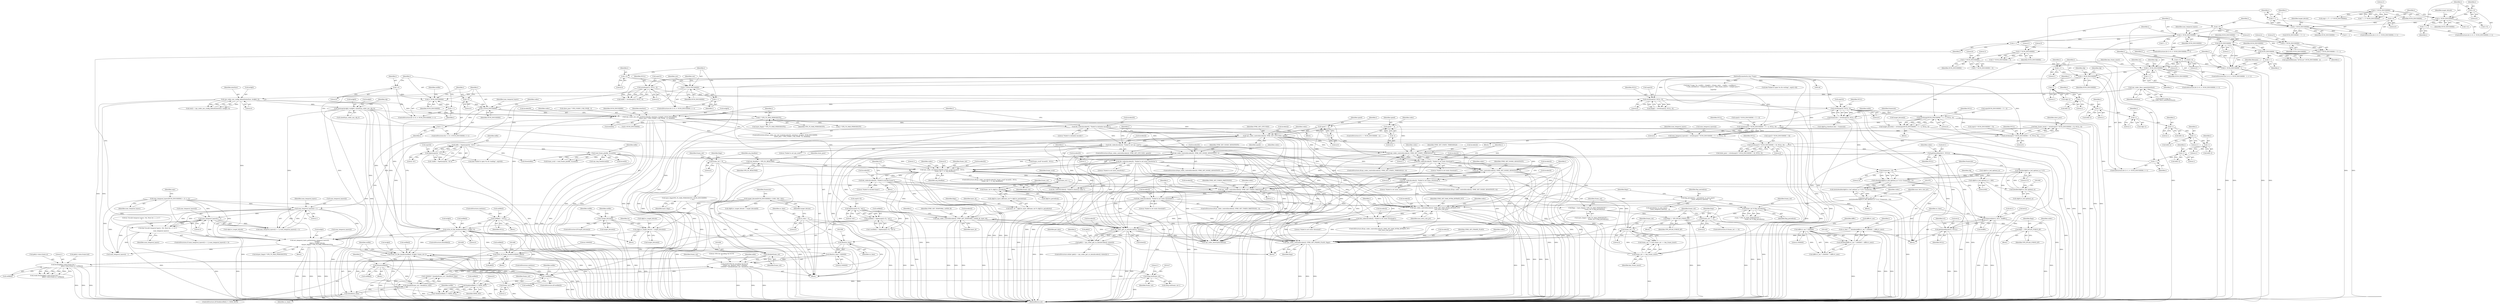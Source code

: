 digraph "0_Android_5a9753fca56f0eeb9f61e342b2fccffc364f9426_22@API" {
"1001712" [label="(Call,write_ivf_file_header(outfile[i], &cfg[i], frame_cnt-1))"];
"1001706" [label="(Call,fseek(outfile[i], 0, SEEK_SET))"];
"1001699" [label="(Call,!outfile[i])"];
"1001723" [label="(Call,fclose(outfile[i]))"];
"1001712" [label="(Call,write_ivf_file_header(outfile[i], &cfg[i], frame_cnt-1))"];
"1000912" [label="(Call,vpx_codec_enc_init_multi(&codec[0], interface, &cfg[0], NUM_ENCODERS,\n                                 (show_psnr ? VPX_CODEC_USE_PSNR : 0), &dsf[0]))"];
"1000238" [label="(Call,vpx_codec_iface_name(interface))"];
"1000474" [label="(Call,vpx_codec_enc_config_default(interface, &cfg[i], 0))"];
"1000643" [label="(Call,memcpy(&cfg[i], &cfg[0], sizeof(vpx_codec_enc_cfg_t)))"];
"1000886" [label="(Call,i<NUM_ENCODERS)"];
"1000883" [label="(Call,i=0)"];
"1000889" [label="(Call,i++)"];
"1000908" [label="(Call,i * VPX_TS_MAX_PERIODICITY)"];
"1000864" [label="(Call,i< NUM_ENCODERS)"];
"1000867" [label="(Call,i++)"];
"1000861" [label="(Call,i=0)"];
"1000803" [label="(Call,i< NUM_ENCODERS)"];
"1000806" [label="(Call,i++)"];
"1000800" [label="(Call,i=0)"];
"1000637" [label="(Call,i< NUM_ENCODERS)"];
"1000640" [label="(Call,i++)"];
"1000746" [label="(Call,i-1)"];
"1000731" [label="(Call,i-1)"];
"1000715" [label="(Call,i-1)"];
"1000707" [label="(Call,i-1)"];
"1000700" [label="(Call,i-1)"];
"1000687" [label="(Call,i-1)"];
"1000679" [label="(Call,i-1)"];
"1000672" [label="(Call,i-1)"];
"1000634" [label="(Call,i=1)"];
"1000464" [label="(Call,i< NUM_ENCODERS)"];
"1000467" [label="(Call,i++)"];
"1000461" [label="(Call,i=0)"];
"1000454" [label="(Call,3 * NUM_ENCODERS)"];
"1000442" [label="(Call,3 * NUM_ENCODERS)"];
"1000411" [label="(Call,NUM_ENCODERS - 1)"];
"1000368" [label="(Call,i< NUM_ENCODERS)"];
"1000365" [label="(Call,i=0)"];
"1000371" [label="(Call,i++)"];
"1000382" [label="(Call,2 * NUM_ENCODERS)"];
"1000344" [label="(Call,i< NUM_ENCODERS)"];
"1000347" [label="(Call,i++)"];
"1000341" [label="(Call,i=0)"];
"1000302" [label="(Call,i< NUM_ENCODERS)"];
"1000305" [label="(Call,i++)"];
"1000299" [label="(Call,i=0)"];
"1000228" [label="(Call,3 * NUM_ENCODERS)"];
"1000422" [label="(Call,NUM_ENCODERS - i)"];
"1000409" [label="(Call,i< NUM_ENCODERS - 1)"];
"1000406" [label="(Call,i=0)"];
"1000414" [label="(Call,i++)"];
"1000892" [label="(Call,set_temporal_layer_pattern(num_temporal_layers[i],\n                                   &cfg[i],\n                                   cfg[i].rc_target_bitrate,\n                                   &layer_flags[i * VPX_TS_MAX_PERIODICITY]))"];
"1000397" [label="(Call,num_temporal_layers[i] > 3)"];
"1000402" [label="(Call,die(\"Invalid temporal layers: %d, Must be 1, 2, or 3. \n\",\n              num_temporal_layers))"];
"1000392" [label="(Call,num_temporal_layers[i] < 1)"];
"1000374" [label="(Call,num_temporal_layers[i] = strtol(argv[2 * NUM_ENCODERS + 5 + i], NULL, 0))"];
"1000378" [label="(Call,strtol(argv[2 * NUM_ENCODERS + 5 + i], NULL, 0))"];
"1000148" [label="(MethodParameterIn,char **argv)"];
"1000258" [label="(Call,strtol(argv[3], NULL, 0))"];
"1000250" [label="(Call,strtol(argv[2], NULL, 0))"];
"1000242" [label="(Call,strtol(argv[1], NULL, 0))"];
"1000354" [label="(Call,strtol(argv[NUM_ENCODERS + 5 + i], NULL, 0))"];
"1000221" [label="(Call,num_temporal_layers[NUM_ENCODERS] = {3, 3, 3})"];
"1000873" [label="(Call,write_ivf_file_header(outfile[i], &cfg[i], 0))"];
"1000322" [label="(Call,outfile[i] = fopen(argv[i+5], \"wb\"))"];
"1000326" [label="(Call,fopen(argv[i+5], \"wb\"))"];
"1000314" [label="(Call,outfile[i] = NULL)"];
"1000654" [label="(Call,cfg[i].rc_target_bitrate = target_bitrate[i])"];
"1000309" [label="(Call,!target_bitrate[i])"];
"1000211" [label="(Call,target_bitrate[NUM_ENCODERS]={1000, 500, 100})"];
"1000350" [label="(Call,target_bitrate[i] = strtol(argv[NUM_ENCODERS + 5 + i], NULL, 0))"];
"1001720" [label="(Call,frame_cnt-1)"];
"1001616" [label="(Call,(long int)frame_cnt)"];
"1001594" [label="(Call,printf(\"FPS for encoding %d %f %f \n\", frame_cnt, (float)cx_time / 1000000,\n           1000000 * (double)frame_cnt / (double)cx_time))"];
"1001605" [label="(Call,(double)frame_cnt)"];
"1001590" [label="(Call,frame_cnt++)"];
"1001392" [label="(Call,vpx_codec_encode(&codec[0], frame_avail? &raw[0] : NULL,\n            frame_cnt, 1, 0, arg_deadline))"];
"1001409" [label="(Call,die_codec(&codec[0], \"Failed to encode frame\"))"];
"1001008" [label="(Call,die_codec(&codec[0], \"Failed to set noise_sensitivity\"))"];
"1001001" [label="(Call,vpx_codec_control(&codec[0], VP8E_SET_NOISE_SENSITIVITY, 1))"];
"1000931" [label="(Call,die_codec(&codec[0], \"Failed to initialize encoder\"))"];
"1001124" [label="(Call,read_frame_p(infile, &raw[0]))"];
"1000286" [label="(Call,infile = fopen(argv[4], \"rb\"))"];
"1000288" [label="(Call,fopen(argv[4], \"rb\"))"];
"1001387" [label="(Call,gettimeofday(&tv1, NULL))"];
"1001419" [label="(Call,timersub(&tv2, &tv1, &difftv))"];
"1001415" [label="(Call,gettimeofday(&tv2, NULL))"];
"1000450" [label="(Call,strtol(argv[3 * NUM_ENCODERS + 6], NULL, 0))"];
"1000438" [label="(Call,strtol(argv[3 * NUM_ENCODERS + 5], NULL, 0))"];
"1000157" [label="(Call,frame_cnt = 0)"];
"1001363" [label="(Call,frame_cnt > 0)"];
"1001354" [label="(Call,frame_cnt == 0)"];
"1001350" [label="(Call,frame_cnt % flag_periodicity)"];
"1001323" [label="(Call,frame_cnt % cfg[i].ts_periodicity)"];
"1001366" [label="(Call,frame_cnt == key_frame_insert)"];
"1000436" [label="(Call,key_frame_insert = strtol(argv[3 * NUM_ENCODERS + 5], NULL, 0))"];
"1001333" [label="(Call,flag_periodicity = periodicity_to_num_layers\n                [num_temporal_layers[i] - 1])"];
"1000181" [label="(Call,arg_deadline = VPX_DL_REALTIME)"];
"1001597" [label="(Call,(float)cx_time / 1000000)"];
"1001598" [label="(Call,(float)cx_time)"];
"1001426" [label="(Call,cx_time += (double)(difftv.tv_sec * 1000000 + difftv.tv_usec))"];
"1001428" [label="(Call,(double)(difftv.tv_sec * 1000000 + difftv.tv_usec))"];
"1001431" [label="(Call,difftv.tv_sec * 1000000)"];
"1000204" [label="(Call,cx_time = 0)"];
"1001602" [label="(Call,1000000 * (double)frame_cnt / (double)cx_time)"];
"1001604" [label="(Call,(double)frame_cnt / (double)cx_time)"];
"1001608" [label="(Call,(double)cx_time)"];
"1001489" [label="(Call,fwrite(pkt[i]->data.frame.buf, 1,\n                                      pkt[i]->data.frame.sz, outfile[i]))"];
"1001480" [label="(Call,write_ivf_frame_header(outfile[i], pkt[i]))"];
"1001455" [label="(Call,pkt[i] = vpx_codec_get_cx_data(&codec[i], &iter[i]))"];
"1001459" [label="(Call,vpx_codec_get_cx_data(&codec[i], &iter[i]))"];
"1001025" [label="(Call,vpx_codec_control(&codec[i], VP8E_SET_NOISE_SENSITIVITY, 0))"];
"1000987" [label="(Call,vpx_codec_control(&codec[i], VP8E_SET_STATIC_THRESHOLD, 1))"];
"1000963" [label="(Call,vpx_codec_control(&codec[i], VP8E_SET_CPUUSED, speed))"];
"1000970" [label="(Call,die_codec(&codec[i], \"Failed to set cpu_used\"))"];
"1000948" [label="(Call,speed = -6)"];
"1000950" [label="(Call,-6)"];
"1000958" [label="(Call,speed = -4)"];
"1000960" [label="(Call,-4)"];
"1000994" [label="(Call,die_codec(&codec[i], \"Failed to set static threshold\"))"];
"1001032" [label="(Call,die_codec(&codec[i], \"Failed to set noise_sensitivity\"))"];
"1001049" [label="(Call,vpx_codec_control(&codec[i], VP8E_SET_TOKEN_PARTITIONS, 1))"];
"1001056" [label="(Call,die_codec(&codec[i], \"Failed to set static threshold\"))"];
"1001091" [label="(Call,vpx_codec_control(&codec[i], VP8E_SET_MAX_INTRA_BITRATE_PCT,\n                             max_intra_size_pct))"];
"1001098" [label="(Call,die_codec(&codec[i], \"Failed to set static threshold\"))"];
"1001073" [label="(Call,max_intra_size_pct =\n            (int)(((double)cfg[0].rc_buf_optimal_sz * 0.5) * framerate / 10))"];
"1001075" [label="(Call,(int)(((double)cfg[0].rc_buf_optimal_sz * 0.5) * framerate / 10))"];
"1001077" [label="(Call,((double)cfg[0].rc_buf_optimal_sz * 0.5) * framerate / 10)"];
"1001078" [label="(Call,(double)cfg[0].rc_buf_optimal_sz * 0.5)"];
"1001079" [label="(Call,(double)cfg[0].rc_buf_optimal_sz)"];
"1000564" [label="(Call,cfg[0].rc_buf_optimal_sz = 600)"];
"1001087" [label="(Call,framerate / 10)"];
"1000256" [label="(Call,framerate = strtol(argv[3], NULL, 0))"];
"1001380" [label="(Call,vpx_codec_control(&codec[i], VP8E_SET_TEMPORAL_LAYER_ID, layer_id))"];
"1001373" [label="(Call,vpx_codec_control(&codec[i], VP8E_SET_FRAME_FLAGS, flags))"];
"1001370" [label="(Call,flags = VPX_EFLAG_FORCE_KF)"];
"1001358" [label="(Call,flags |= VPX_EFLAG_FORCE_KF)"];
"1001342" [label="(Call,flags = layer_flags[i * VPX_TS_MAX_PERIODICITY +\n                                frame_cnt % flag_periodicity])"];
"1000177" [label="(Call,layer_flags[VPX_TS_MAX_PERIODICITY * NUM_ENCODERS]\n                                     = {0})"];
"1001315" [label="(Call,layer_id = cfg[i].ts_layer_id[frame_cnt % cfg[i].ts_periodicity])"];
"1001705" [label="(Call,!fseek(outfile[i], 0, SEEK_SET))"];
"1000422" [label="(Call,NUM_ENCODERS - i)"];
"1000681" [label="(Literal,1)"];
"1000455" [label="(Literal,3)"];
"1001122" [label="(Call,frame_avail = read_frame_p(infile, &raw[0]))"];
"1001414" [label="(Literal,\"Failed to encode frame\")"];
"1000868" [label="(Identifier,i)"];
"1000896" [label="(Call,&cfg[i])"];
"1000327" [label="(Call,argv[i+5])"];
"1000688" [label="(Identifier,i)"];
"1001415" [label="(Call,gettimeofday(&tv2, NULL))"];
"1001705" [label="(Call,!fseek(outfile[i], 0, SEEK_SET))"];
"1000666" [label="(Identifier,iw)"];
"1000746" [label="(Call,i-1)"];
"1000257" [label="(Identifier,framerate)"];
"1000402" [label="(Call,die(\"Invalid temporal layers: %d, Must be 1, 2, or 3. \n\",\n              num_temporal_layers))"];
"1000642" [label="(Block,)"];
"1001357" [label="(Block,)"];
"1000215" [label="(Identifier,framerate)"];
"1001114" [label="(Block,)"];
"1000867" [label="(Call,i++)"];
"1000917" [label="(Identifier,interface)"];
"1001026" [label="(Call,&codec[i])"];
"1000462" [label="(Identifier,i)"];
"1000157" [label="(Call,frame_cnt = 0)"];
"1000379" [label="(Call,argv[2 * NUM_ENCODERS + 5 + i])"];
"1000285" [label="(Call,!(infile = fopen(argv[4], \"rb\")))"];
"1001334" [label="(Identifier,flag_periodicity)"];
"1000862" [label="(Identifier,i)"];
"1001731" [label="(MethodReturn,int)"];
"1000376" [label="(Identifier,num_temporal_layers)"];
"1001595" [label="(Literal,\"FPS for encoding %d %f %f \n\")"];
"1000464" [label="(Call,i< NUM_ENCODERS)"];
"1001616" [label="(Call,(long int)frame_cnt)"];
"1000415" [label="(Identifier,i)"];
"1000713" [label="(Call,dsf[i-1])"];
"1000888" [label="(Identifier,NUM_ENCODERS)"];
"1001419" [label="(Call,timersub(&tv2, &tv1, &difftv))"];
"1001404" [label="(Identifier,frame_cnt)"];
"1000687" [label="(Call,i-1)"];
"1001703" [label="(ControlStructure,continue;)"];
"1000918" [label="(Call,&cfg[0])"];
"1001094" [label="(Identifier,codec)"];
"1000369" [label="(Identifier,i)"];
"1001618" [label="(Identifier,frame_cnt)"];
"1000373" [label="(Block,)"];
"1001407" [label="(Identifier,arg_deadline)"];
"1001499" [label="(Literal,1)"];
"1001103" [label="(Literal,\"Failed to set static threshold\")"];
"1000931" [label="(Call,die_codec(&codec[0], \"Failed to initialize encoder\"))"];
"1001713" [label="(Call,outfile[i])"];
"1000301" [label="(Literal,0)"];
"1000913" [label="(Call,&codec[0])"];
"1000182" [label="(Identifier,arg_deadline)"];
"1001424" [label="(Call,&difftv)"];
"1001074" [label="(Identifier,max_intra_size_pct)"];
"1000225" [label="(Identifier,argc)"];
"1001016" [label="(Identifier,i)"];
"1001006" [label="(Identifier,VP8E_SET_NOISE_SENSITIVITY)"];
"1000984" [label="(Identifier,i)"];
"1001364" [label="(Identifier,frame_cnt)"];
"1001091" [label="(Call,vpx_codec_control(&codec[i], VP8E_SET_MAX_INTRA_BITRATE_PCT,\n                             max_intra_size_pct))"];
"1000715" [label="(Call,i-1)"];
"1000886" [label="(Call,i<NUM_ENCODERS)"];
"1001380" [label="(Call,vpx_codec_control(&codec[i], VP8E_SET_TEMPORAL_LAYER_ID, layer_id))"];
"1000411" [label="(Call,NUM_ENCODERS - 1)"];
"1000286" [label="(Call,infile = fopen(argv[4], \"rb\"))"];
"1001049" [label="(Call,vpx_codec_control(&codec[i], VP8E_SET_TOKEN_PARTITIONS, 1))"];
"1001098" [label="(Call,die_codec(&codec[i], \"Failed to set static threshold\"))"];
"1000340" [label="(ControlStructure,for (i=0; i< NUM_ENCODERS; i++))"];
"1000159" [label="(Literal,0)"];
"1000638" [label="(Identifier,i)"];
"1000565" [label="(Call,cfg[0].rc_buf_optimal_sz)"];
"1000419" [label="(Call,sprintf(filename,\"ds%d.yuv\",NUM_ENCODERS - i))"];
"1000639" [label="(Identifier,NUM_ENCODERS)"];
"1000731" [label="(Call,i-1)"];
"1000454" [label="(Call,3 * NUM_ENCODERS)"];
"1000802" [label="(Literal,0)"];
"1001344" [label="(Call,layer_flags[i * VPX_TS_MAX_PERIODICITY +\n                                frame_cnt % flag_periodicity])"];
"1001369" [label="(Block,)"];
"1000997" [label="(Identifier,codec)"];
"1001611" [label="(Call,fclose(infile))"];
"1001704" [label="(ControlStructure,if(!fseek(outfile[i], 0, SEEK_SET)))"];
"1000994" [label="(Call,die_codec(&codec[i], \"Failed to set static threshold\"))"];
"1000474" [label="(Call,vpx_codec_enc_config_default(interface, &cfg[i], 0))"];
"1001378" [label="(Identifier,VP8E_SET_FRAME_FLAGS)"];
"1000635" [label="(Identifier,i)"];
"1000323" [label="(Call,outfile[i])"];
"1000446" [label="(Identifier,NULL)"];
"1000230" [label="(Identifier,NUM_ENCODERS)"];
"1000204" [label="(Call,cx_time = 0)"];
"1000689" [label="(Literal,1)"];
"1001315" [label="(Call,layer_id = cfg[i].ts_layer_id[frame_cnt % cfg[i].ts_periodicity])"];
"1000637" [label="(Call,i< NUM_ENCODERS)"];
"1000865" [label="(Identifier,i)"];
"1000359" [label="(Call,5 + i)"];
"1001478" [label="(Block,)"];
"1001393" [label="(Call,&codec[0])"];
"1001342" [label="(Call,flags = layer_flags[i * VPX_TS_MAX_PERIODICITY +\n                                frame_cnt % flag_periodicity])"];
"1000453" [label="(Call,3 * NUM_ENCODERS + 6)"];
"1001386" [label="(Identifier,layer_id)"];
"1001313" [label="(Identifier,i)"];
"1000256" [label="(Call,framerate = strtol(argv[3], NULL, 0))"];
"1000890" [label="(Identifier,i)"];
"1001376" [label="(Identifier,codec)"];
"1001025" [label="(Call,vpx_codec_control(&codec[i], VP8E_SET_NOISE_SENSITIVITY, 0))"];
"1000804" [label="(Identifier,i)"];
"1001356" [label="(Literal,0)"];
"1001037" [label="(Literal,\"Failed to set noise_sensitivity\")"];
"1000949" [label="(Identifier,speed)"];
"1000221" [label="(Call,num_temporal_layers[NUM_ENCODERS] = {3, 3, 3})"];
"1000961" [label="(Literal,4)"];
"1001682" [label="(Call,vpx_codec_destroy(&codec[i]))"];
"1001420" [label="(Call,&tv2)"];
"1001363" [label="(Call,frame_cnt > 0)"];
"1001418" [label="(Identifier,NULL)"];
"1001409" [label="(Call,die_codec(&codec[0], \"Failed to encode frame\"))"];
"1000801" [label="(Identifier,i)"];
"1001597" [label="(Call,(float)cx_time / 1000000)"];
"1000355" [label="(Call,argv[NUM_ENCODERS + 5 + i])"];
"1000316" [label="(Identifier,outfile)"];
"1000248" [label="(Call,height = strtol(argv[2], NULL, 0))"];
"1000363" [label="(Literal,0)"];
"1001610" [label="(Identifier,cx_time)"];
"1001081" [label="(Call,cfg[0].rc_buf_optimal_sz)"];
"1000413" [label="(Literal,1)"];
"1000321" [label="(Call,!(outfile[i] = fopen(argv[i+5], \"wb\")))"];
"1001464" [label="(Call,&iter[i])"];
"1001430" [label="(Call,difftv.tv_sec * 1000000 + difftv.tv_usec)"];
"1000882" [label="(ControlStructure,for ( i=0; i<NUM_ENCODERS; i++))"];
"1000894" [label="(Identifier,num_temporal_layers)"];
"1001355" [label="(Identifier,frame_cnt)"];
"1001712" [label="(Call,write_ivf_file_header(outfile[i], &cfg[i], frame_cnt-1))"];
"1000231" [label="(Call,die(\"Usage: %s <width> <height> <frame_rate>  <infile> <outfile(s)> \"\n            \"<rate_encoder(s)> <temporal_layer(s)> <key_frame_insert> <output psnr?> \n\",\n             argv[0]))"];
"1000242" [label="(Call,strtol(argv[1], NULL, 0))"];
"1001484" [label="(Call,pkt[i])"];
"1001324" [label="(Identifier,frame_cnt)"];
"1000177" [label="(Call,layer_flags[VPX_TS_MAX_PERIODICITY * NUM_ENCODERS]\n                                     = {0})"];
"1000893" [label="(Call,num_temporal_layers[i])"];
"1000262" [label="(Identifier,NULL)"];
"1000383" [label="(Literal,2)"];
"1001099" [label="(Call,&codec[i])"];
"1000243" [label="(Call,argv[1])"];
"1001112" [label="(Identifier,frame_avail)"];
"1000298" [label="(ControlStructure,for (i=0; i< NUM_ENCODERS; i++))"];
"1000224" [label="(Call,argc!= (7 + 3 * NUM_ENCODERS))"];
"1000963" [label="(Call,vpx_codec_control(&codec[i], VP8E_SET_CPUUSED, speed))"];
"1001096" [label="(Identifier,VP8E_SET_MAX_INTRA_BITRATE_PCT)"];
"1000318" [label="(Identifier,NULL)"];
"1000326" [label="(Call,fopen(argv[i+5], \"wb\"))"];
"1000648" [label="(Call,&cfg[0])"];
"1001073" [label="(Call,max_intra_size_pct =\n            (int)(((double)cfg[0].rc_buf_optimal_sz * 0.5) * framerate / 10))"];
"1000388" [label="(Identifier,NULL)"];
"1000698" [label="(Call,cfg[i-1])"];
"1000292" [label="(Literal,\"rb\")"];
"1000975" [label="(Literal,\"Failed to set cpu_used\")"];
"1000385" [label="(Call,5 + i)"];
"1000448" [label="(Call,show_psnr = strtol(argv[3 * NUM_ENCODERS + 6], NULL, 0))"];
"1001379" [label="(Identifier,flags)"];
"1000438" [label="(Call,strtol(argv[3 * NUM_ENCODERS + 5], NULL, 0))"];
"1000705" [label="(Call,dsf[i-1])"];
"1001481" [label="(Call,outfile[i])"];
"1000806" [label="(Call,i++)"];
"1001125" [label="(Identifier,infile)"];
"1000864" [label="(Call,i< NUM_ENCODERS)"];
"1000701" [label="(Identifier,i)"];
"1001487" [label="(Call,(void) fwrite(pkt[i]->data.frame.buf, 1,\n                                      pkt[i]->data.frame.sz, outfile[i]))"];
"1000640" [label="(Call,i++)"];
"1000255" [label="(Literal,0)"];
"1001470" [label="(Identifier,got_data)"];
"1001391" [label="(ControlStructure,if(vpx_codec_encode(&codec[0], frame_avail? &raw[0] : NULL,\n            frame_cnt, 1, 0, arg_deadline)))"];
"1000467" [label="(Call,i++)"];
"1000407" [label="(Identifier,i)"];
"1000685" [label="(Call,dsf[i-1])"];
"1000873" [label="(Call,write_ivf_file_header(outfile[i], &cfg[i], 0))"];
"1000680" [label="(Identifier,i)"];
"1000570" [label="(Literal,600)"];
"1000889" [label="(Call,i++)"];
"1000624" [label="(Call,cfg[0].g_timebase.den = framerate)"];
"1000308" [label="(ControlStructure,if(!target_bitrate[i]))"];
"1001397" [label="(Call,frame_avail? &raw[0] : NULL)"];
"1000149" [label="(Block,)"];
"1000470" [label="(Call,res[i] = vpx_codec_enc_config_default(interface, &cfg[i], 0))"];
"1000807" [label="(Identifier,i)"];
"1000654" [label="(Call,cfg[i].rc_target_bitrate = target_bitrate[i])"];
"1001078" [label="(Call,(double)cfg[0].rc_buf_optimal_sz * 0.5)"];
"1000468" [label="(Identifier,i)"];
"1001723" [label="(Call,fclose(outfile[i]))"];
"1001353" [label="(ControlStructure,if (frame_cnt == 0))"];
"1000211" [label="(Call,target_bitrate[NUM_ENCODERS]={1000, 500, 100})"];
"1001721" [label="(Identifier,frame_cnt)"];
"1001426" [label="(Call,cx_time += (double)(difftv.tv_sec * 1000000 + difftv.tv_usec))"];
"1000329" [label="(Call,i+5)"];
"1001007" [label="(Literal,1)"];
"1000946" [label="(Block,)"];
"1000748" [label="(Literal,1)"];
"1001035" [label="(Identifier,codec)"];
"1001428" [label="(Call,(double)(difftv.tv_sec * 1000000 + difftv.tv_usec))"];
"1000732" [label="(Identifier,i)"];
"1000354" [label="(Call,strtol(argv[NUM_ENCODERS + 5 + i], NULL, 0))"];
"1001480" [label="(Call,write_ivf_frame_header(outfile[i], pkt[i]))"];
"1000447" [label="(Literal,0)"];
"1001490" [label="(Call,pkt[i]->data.frame.buf)"];
"1001335" [label="(Call,periodicity_to_num_layers\n                [num_temporal_layers[i] - 1])"];
"1001628" [label="(Identifier,i)"];
"1000636" [label="(Literal,1)"];
"1001603" [label="(Literal,1000000)"];
"1000866" [label="(Identifier,NUM_ENCODERS)"];
"1001354" [label="(Call,frame_cnt == 0)"];
"1000239" [label="(Identifier,interface)"];
"1000305" [label="(Call,i++)"];
"1000401" [label="(Literal,3)"];
"1001075" [label="(Call,(int)(((double)cfg[0].rc_buf_optimal_sz * 0.5) * framerate / 10))"];
"1000378" [label="(Call,strtol(argv[2 * NUM_ENCODERS + 5 + i], NULL, 0))"];
"1000941" [label="(Call,i<NUM_ENCODERS)"];
"1000679" [label="(Call,i-1)"];
"1001405" [label="(Literal,1)"];
"1000644" [label="(Call,&cfg[i])"];
"1000236" [label="(Call,printf(\"Using %s\n\",vpx_codec_iface_name(interface)))"];
"1000673" [label="(Identifier,i)"];
"1001314" [label="(Block,)"];
"1001001" [label="(Call,vpx_codec_control(&codec[0], VP8E_SET_NOISE_SENSITIVITY, 1))"];
"1000364" [label="(ControlStructure,for (i=0; i< NUM_ENCODERS; i++))"];
"1001325" [label="(Call,cfg[i].ts_periodicity)"];
"1000357" [label="(Call,NUM_ENCODERS + 5 + i)"];
"1001412" [label="(Identifier,codec)"];
"1000939" [label="(Identifier,i)"];
"1001352" [label="(Identifier,flag_periodicity)"];
"1000480" [label="(Literal,0)"];
"1000371" [label="(Call,i++)"];
"1000381" [label="(Call,2 * NUM_ENCODERS + 5 + i)"];
"1000228" [label="(Call,3 * NUM_ENCODERS)"];
"1001590" [label="(Call,frame_cnt++)"];
"1001441" [label="(Identifier,i)"];
"1000205" [label="(Identifier,cx_time)"];
"1001385" [label="(Identifier,VP8E_SET_TEMPORAL_LAYER_ID)"];
"1000934" [label="(Identifier,codec)"];
"1001619" [label="(Literal,1)"];
"1001372" [label="(Identifier,VPX_EFLAG_FORCE_KF)"];
"1000463" [label="(Literal,0)"];
"1001046" [label="(Identifier,i)"];
"1001460" [label="(Call,&codec[i])"];
"1001421" [label="(Identifier,tv2)"];
"1000254" [label="(Identifier,NULL)"];
"1000951" [label="(Literal,6)"];
"1000441" [label="(Call,3 * NUM_ENCODERS + 5)"];
"1000306" [label="(Identifier,i)"];
"1000287" [label="(Identifier,infile)"];
"1001013" [label="(Literal,\"Failed to set noise_sensitivity\")"];
"1000860" [label="(ControlStructure,for (i=0; i< NUM_ENCODERS; i++))"];
"1000315" [label="(Call,outfile[i])"];
"1001370" [label="(Call,flags = VPX_EFLAG_FORCE_KF)"];
"1000992" [label="(Identifier,VP8E_SET_STATIC_THRESHOLD)"];
"1000300" [label="(Identifier,i)"];
"1000343" [label="(Literal,0)"];
"1000952" [label="(ControlStructure,if (i == NUM_ENCODERS - 1))"];
"1001000" [label="(ControlStructure,if(vpx_codec_control(&codec[0], VP8E_SET_NOISE_SENSITIVITY, 1)))"];
"1000458" [label="(Identifier,NULL)"];
"1000915" [label="(Identifier,codec)"];
"1000251" [label="(Call,argv[2])"];
"1000403" [label="(Literal,\"Invalid temporal layers: %d, Must be 1, 2, or 3. \n\")"];
"1000366" [label="(Identifier,i)"];
"1000465" [label="(Identifier,i)"];
"1000408" [label="(Literal,0)"];
"1000342" [label="(Identifier,i)"];
"1001032" [label="(Call,die_codec(&codec[i], \"Failed to set noise_sensitivity\"))"];
"1000444" [label="(Identifier,NUM_ENCODERS)"];
"1001454" [label="(ControlStructure,while( (pkt[i] = vpx_codec_get_cx_data(&codec[i], &iter[i])) ))"];
"1000450" [label="(Call,strtol(argv[3 * NUM_ENCODERS + 6], NULL, 0))"];
"1001101" [label="(Identifier,codec)"];
"1000362" [label="(Identifier,NULL)"];
"1000936" [label="(Literal,\"Failed to initialize encoder\")"];
"1000717" [label="(Literal,1)"];
"1000643" [label="(Call,memcpy(&cfg[i], &cfg[0], sizeof(vpx_codec_enc_cfg_t)))"];
"1001406" [label="(Literal,0)"];
"1000439" [label="(Call,argv[3 * NUM_ENCODERS + 5])"];
"1000367" [label="(Literal,0)"];
"1000655" [label="(Call,cfg[i].rc_target_bitrate)"];
"1000476" [label="(Call,&cfg[i])"];
"1001698" [label="(ControlStructure,if(!outfile[i]))"];
"1001373" [label="(Call,vpx_codec_control(&codec[i], VP8E_SET_FRAME_FLAGS, flags))"];
"1000451" [label="(Call,argv[3 * NUM_ENCODERS + 6])"];
"1001432" [label="(Call,difftv.tv_sec)"];
"1001387" [label="(Call,gettimeofday(&tv1, NULL))"];
"1000406" [label="(Call,i=0)"];
"1000652" [label="(Call,sizeof(vpx_codec_enc_cfg_t))"];
"1001598" [label="(Call,(float)cx_time)"];
"1000442" [label="(Call,3 * NUM_ENCODERS)"];
"1000877" [label="(Call,&cfg[i])"];
"1000384" [label="(Identifier,NUM_ENCODERS)"];
"1000885" [label="(Literal,0)"];
"1000497" [label="(Identifier,cfg)"];
"1000969" [label="(Identifier,speed)"];
"1001124" [label="(Call,read_frame_p(infile, &raw[0]))"];
"1001371" [label="(Identifier,flags)"];
"1000813" [label="(Identifier,raw)"];
"1000222" [label="(Identifier,num_temporal_layers)"];
"1001346" [label="(Call,i * VPX_TS_MAX_PERIODICITY +\n                                frame_cnt % flag_periodicity)"];
"1000891" [label="(Block,)"];
"1000181" [label="(Call,arg_deadline = VPX_DL_REALTIME)"];
"1000716" [label="(Identifier,i)"];
"1000436" [label="(Call,key_frame_insert = strtol(argv[3 * NUM_ENCODERS + 5], NULL, 0))"];
"1001594" [label="(Call,printf(\"FPS for encoding %d %f %f \n\", frame_cnt, (float)cx_time / 1000000,\n           1000000 * (double)frame_cnt / (double)cx_time))"];
"1000970" [label="(Call,die_codec(&codec[i], \"Failed to set cpu_used\"))"];
"1001500" [label="(Call,pkt[i]->data.frame.sz)"];
"1000958" [label="(Call,speed = -4)"];
"1000729" [label="(Call,dsf[i-1])"];
"1000995" [label="(Call,&codec[i])"];
"1001089" [label="(Literal,10)"];
"1000892" [label="(Call,set_temporal_layer_pattern(num_temporal_layers[i],\n                                   &cfg[i],\n                                   cfg[i].rc_target_bitrate,\n                                   &layer_flags[i * VPX_TS_MAX_PERIODICITY]))"];
"1001716" [label="(Call,&cfg[i])"];
"1000905" [label="(Call,&layer_flags[i * VPX_TS_MAX_PERIODICITY])"];
"1000350" [label="(Call,target_bitrate[i] = strtol(argv[NUM_ENCODERS + 5 + i], NULL, 0))"];
"1001687" [label="(Call,die_codec(&codec[i], \"Failed to destroy codec\"))"];
"1001383" [label="(Identifier,codec)"];
"1000909" [label="(Identifier,i)"];
"1000674" [label="(Literal,1)"];
"1000874" [label="(Call,outfile[i])"];
"1000927" [label="(Call,&dsf[0])"];
"1001092" [label="(Call,&codec[i])"];
"1001086" [label="(Literal,0.5)"];
"1000908" [label="(Call,i * VPX_TS_MAX_PERIODICITY)"];
"1001410" [label="(Call,&codec[0])"];
"1001024" [label="(ControlStructure,if(vpx_codec_control(&codec[i], VP8E_SET_NOISE_SENSITIVITY, 0)))"];
"1000677" [label="(Call,dsf[i-1])"];
"1000800" [label="(Call,i=0)"];
"1001699" [label="(Call,!outfile[i])"];
"1000443" [label="(Literal,3)"];
"1000394" [label="(Identifier,num_temporal_layers)"];
"1001591" [label="(Identifier,frame_cnt)"];
"1000206" [label="(Literal,0)"];
"1000372" [label="(Identifier,i)"];
"1000304" [label="(Identifier,NUM_ENCODERS)"];
"1001057" [label="(Call,&codec[i])"];
"1000259" [label="(Call,argv[3])"];
"1001048" [label="(ControlStructure,if(vpx_codec_control(&codec[i], VP8E_SET_TOKEN_PARTITIONS, 1)))"];
"1001359" [label="(Identifier,flags)"];
"1001333" [label="(Call,flag_periodicity = periodicity_to_num_layers\n                [num_temporal_layers[i] - 1])"];
"1001056" [label="(Call,die_codec(&codec[i], \"Failed to set static threshold\"))"];
"1000708" [label="(Identifier,i)"];
"1000606" [label="(Call,cfg[0].rc_target_bitrate = target_bitrate[0])"];
"1000311" [label="(Identifier,target_bitrate)"];
"1001087" [label="(Call,framerate / 10)"];
"1001435" [label="(Literal,1000000)"];
"1001351" [label="(Identifier,frame_cnt)"];
"1000258" [label="(Call,strtol(argv[3], NULL, 0))"];
"1000564" [label="(Call,cfg[0].rc_buf_optimal_sz = 600)"];
"1000148" [label="(MethodParameterIn,char **argv)"];
"1001316" [label="(Identifier,layer_id)"];
"1001059" [label="(Identifier,codec)"];
"1001050" [label="(Call,&codec[i])"];
"1000945" [label="(Identifier,i)"];
"1000348" [label="(Identifier,i)"];
"1000351" [label="(Call,target_bitrate[i])"];
"1000700" [label="(Call,i-1)"];
"1000437" [label="(Identifier,key_frame_insert)"];
"1000267" [label="(Identifier,width)"];
"1000906" [label="(Call,layer_flags[i * VPX_TS_MAX_PERIODICITY])"];
"1001392" [label="(Call,vpx_codec_encode(&codec[0], frame_avail? &raw[0] : NULL,\n            frame_cnt, 1, 0, arg_deadline))"];
"1000370" [label="(Identifier,NUM_ENCODERS)"];
"1000396" [label="(Literal,1)"];
"1000347" [label="(Call,i++)"];
"1001022" [label="(Identifier,i)"];
"1001317" [label="(Call,cfg[i].ts_layer_id[frame_cnt % cfg[i].ts_periodicity])"];
"1001055" [label="(Literal,1)"];
"1000303" [label="(Identifier,i)"];
"1001358" [label="(Call,flags |= VPX_EFLAG_FORCE_KF)"];
"1000445" [label="(Literal,5)"];
"1000337" [label="(Call,i+4)"];
"1001629" [label="(Block,)"];
"1001416" [label="(Call,&tv2)"];
"1000386" [label="(Literal,5)"];
"1001601" [label="(Literal,1000000)"];
"1000229" [label="(Literal,3)"];
"1001337" [label="(Call,num_temporal_layers[i] - 1)"];
"1001602" [label="(Call,1000000 * (double)frame_cnt / (double)cx_time)"];
"1000968" [label="(Identifier,VP8E_SET_CPUUSED)"];
"1000158" [label="(Identifier,frame_cnt)"];
"1001422" [label="(Call,&tv1)"];
"1001061" [label="(Literal,\"Failed to set static threshold\")"];
"1001706" [label="(Call,fseek(outfile[i], 0, SEEK_SET))"];
"1001030" [label="(Identifier,VP8E_SET_NOISE_SENSITIVITY)"];
"1001720" [label="(Call,frame_cnt-1)"];
"1001071" [label="(Block,)"];
"1000313" [label="(Block,)"];
"1001079" [label="(Call,(double)cfg[0].rc_buf_optimal_sz)"];
"1000960" [label="(Call,-4)"];
"1001362" [label="(Call,frame_cnt > 0 && frame_cnt == key_frame_insert)"];
"1000887" [label="(Identifier,i)"];
"1001009" [label="(Call,&codec[0])"];
"1000423" [label="(Identifier,NUM_ENCODERS)"];
"1000900" [label="(Call,cfg[i].rc_target_bitrate)"];
"1001605" [label="(Call,(double)frame_cnt)"];
"1001489" [label="(Call,fwrite(pkt[i]->data.frame.buf, 1,\n                                      pkt[i]->data.frame.sz, outfile[i]))"];
"1000390" [label="(ControlStructure,if (num_temporal_layers[i] < 1 || num_temporal_layers[i] > 3))"];
"1000799" [label="(ControlStructure,for (i=0; i< NUM_ENCODERS; i++))"];
"1000999" [label="(Literal,\"Failed to set static threshold\")"];
"1001608" [label="(Call,(double)cx_time)"];
"1000424" [label="(Identifier,i)"];
"1000805" [label="(Identifier,NUM_ENCODERS)"];
"1001054" [label="(Identifier,VP8E_SET_TOKEN_PARTITIONS)"];
"1000911" [label="(ControlStructure,if(vpx_codec_enc_init_multi(&codec[0], interface, &cfg[0], NUM_ENCODERS,\n                                 (show_psnr ? VPX_CODEC_USE_PSNR : 0), &dsf[0])))"];
"1000397" [label="(Call,num_temporal_layers[i] > 3)"];
"1001381" [label="(Call,&codec[i])"];
"1000288" [label="(Call,fopen(argv[4], \"rb\"))"];
"1001724" [label="(Call,outfile[i])"];
"1001395" [label="(Identifier,codec)"];
"1001367" [label="(Identifier,frame_cnt)"];
"1001710" [label="(Literal,0)"];
"1001090" [label="(ControlStructure,if(vpx_codec_control(&codec[i], VP8E_SET_MAX_INTRA_BITRATE_PCT,\n                             max_intra_size_pct)))"];
"1000844" [label="(Identifier,raw)"];
"1000962" [label="(ControlStructure,if(vpx_codec_control(&codec[i], VP8E_SET_CPUUSED, speed)))"];
"1000226" [label="(Call,7 + 3 * NUM_ENCODERS)"];
"1001708" [label="(Identifier,outfile)"];
"1000322" [label="(Call,outfile[i] = fopen(argv[i+5], \"wb\"))"];
"1000641" [label="(Identifier,i)"];
"1001427" [label="(Identifier,cx_time)"];
"1000884" [label="(Identifier,i)"];
"1001700" [label="(Call,outfile[i])"];
"1000319" [label="(ControlStructure,continue;)"];
"1000670" [label="(Call,cfg[i-1])"];
"1001388" [label="(Call,&tv1)"];
"1000993" [label="(Literal,1)"];
"1000392" [label="(Call,num_temporal_layers[i] < 1)"];
"1000398" [label="(Call,num_temporal_layers[i])"];
"1000449" [label="(Identifier,show_psnr)"];
"1000646" [label="(Identifier,cfg)"];
"1001509" [label="(Call,outfile[i])"];
"1000341" [label="(Call,i=0)"];
"1001612" [label="(Identifier,infile)"];
"1000247" [label="(Literal,0)"];
"1001607" [label="(Identifier,frame_cnt)"];
"1000948" [label="(Call,speed = -6)"];
"1000324" [label="(Identifier,outfile)"];
"1001600" [label="(Identifier,cx_time)"];
"1000475" [label="(Identifier,interface)"];
"1000352" [label="(Identifier,target_bitrate)"];
"1000212" [label="(Identifier,target_bitrate)"];
"1001449" [label="(Identifier,i)"];
"1001031" [label="(Literal,0)"];
"1000302" [label="(Call,i< NUM_ENCODERS)"];
"1000923" [label="(Call,show_psnr ? VPX_CODEC_USE_PSNR : 0)"];
"1000299" [label="(Call,i=0)"];
"1000309" [label="(Call,!target_bitrate[i])"];
"1000633" [label="(ControlStructure,for (i=1; i< NUM_ENCODERS; i++))"];
"1001693" [label="(Call,vpx_img_free(&raw[i]))"];
"1001408" [label="(Block,)"];
"1000365" [label="(Call,i=0)"];
"1001343" [label="(Identifier,flags)"];
"1000405" [label="(ControlStructure,for (i=0; i< NUM_ENCODERS - 1; i++))"];
"1000368" [label="(Call,i< NUM_ENCODERS)"];
"1001711" [label="(Identifier,SEEK_SET)"];
"1000883" [label="(Call,i=0)"];
"1000910" [label="(Identifier,VPX_TS_MAX_PERIODICITY)"];
"1000399" [label="(Identifier,num_temporal_layers)"];
"1000709" [label="(Literal,1)"];
"1000414" [label="(Call,i++)"];
"1001368" [label="(Identifier,key_frame_insert)"];
"1000404" [label="(Identifier,num_temporal_layers)"];
"1001097" [label="(Identifier,max_intra_size_pct)"];
"1000170" [label="(Identifier,flags)"];
"1000574" [label="(Identifier,cfg)"];
"1000246" [label="(Identifier,NULL)"];
"1000389" [label="(Literal,0)"];
"1000375" [label="(Call,num_temporal_layers[i])"];
"1000672" [label="(Call,i-1)"];
"1000459" [label="(Literal,0)"];
"1001360" [label="(Identifier,VPX_EFLAG_FORCE_KF)"];
"1001331" [label="(Identifier,flags)"];
"1001070" [label="(Identifier,i)"];
"1000346" [label="(Identifier,NUM_ENCODERS)"];
"1001714" [label="(Identifier,outfile)"];
"1000409" [label="(Call,i< NUM_ENCODERS - 1)"];
"1000863" [label="(Literal,0)"];
"1000345" [label="(Identifier,i)"];
"1000988" [label="(Call,&codec[i])"];
"1001722" [label="(Literal,1)"];
"1000707" [label="(Call,i-1)"];
"1001366" [label="(Call,frame_cnt == key_frame_insert)"];
"1000183" [label="(Identifier,VPX_DL_REALTIME)"];
"1000382" [label="(Call,2 * NUM_ENCODERS)"];
"1000263" [label="(Literal,0)"];
"1001437" [label="(Identifier,difftv)"];
"1000861" [label="(Call,i=0)"];
"1000912" [label="(Call,vpx_codec_enc_init_multi(&codec[0], interface, &cfg[0], NUM_ENCODERS,\n                                 (show_psnr ? VPX_CODEC_USE_PSNR : 0), &dsf[0]))"];
"1000869" [label="(ControlStructure,if(outfile[i]))"];
"1000420" [label="(Identifier,filename)"];
"1000456" [label="(Identifier,NUM_ENCODERS)"];
"1000332" [label="(Literal,\"wb\")"];
"1001456" [label="(Call,pkt[i])"];
"1001126" [label="(Call,&raw[0])"];
"1000959" [label="(Identifier,speed)"];
"1001374" [label="(Call,&codec[i])"];
"1000634" [label="(Call,i=1)"];
"1001615" [label="(Call,(long int)frame_cnt-1)"];
"1001011" [label="(Identifier,codec)"];
"1000966" [label="(Identifier,codec)"];
"1000178" [label="(Identifier,layer_flags)"];
"1000781" [label="(Identifier,cfg)"];
"1000186" [label="(Identifier,show_psnr)"];
"1001604" [label="(Call,(double)frame_cnt / (double)cx_time)"];
"1001459" [label="(Call,vpx_codec_get_cx_data(&codec[i], &iter[i]))"];
"1000457" [label="(Literal,6)"];
"1000954" [label="(Identifier,i)"];
"1000987" [label="(Call,vpx_codec_control(&codec[i], VP8E_SET_STATIC_THRESHOLD, 1))"];
"1001455" [label="(Call,pkt[i] = vpx_codec_get_cx_data(&codec[i], &iter[i]))"];
"1001725" [label="(Identifier,outfile)"];
"1001365" [label="(Literal,0)"];
"1000250" [label="(Call,strtol(argv[2], NULL, 0))"];
"1000460" [label="(ControlStructure,for (i=0; i< NUM_ENCODERS; i++))"];
"1001347" [label="(Call,i * VPX_TS_MAX_PERIODICITY)"];
"1000881" [label="(Literal,0)"];
"1000393" [label="(Call,num_temporal_layers[i])"];
"1000964" [label="(Call,&codec[i])"];
"1001707" [label="(Call,outfile[i])"];
"1000472" [label="(Identifier,res)"];
"1000374" [label="(Call,num_temporal_layers[i] = strtol(argv[2 * NUM_ENCODERS + 5 + i], NULL, 0))"];
"1000410" [label="(Identifier,i)"];
"1000461" [label="(Call,i=0)"];
"1000973" [label="(Identifier,codec)"];
"1000803" [label="(Call,i< NUM_ENCODERS)"];
"1001350" [label="(Call,frame_cnt % flag_periodicity)"];
"1000344" [label="(Call,i< NUM_ENCODERS)"];
"1000660" [label="(Call,target_bitrate[i])"];
"1000466" [label="(Identifier,NUM_ENCODERS)"];
"1001033" [label="(Call,&codec[i])"];
"1000922" [label="(Identifier,NUM_ENCODERS)"];
"1000412" [label="(Identifier,NUM_ENCODERS)"];
"1001323" [label="(Call,frame_cnt % cfg[i].ts_periodicity)"];
"1000950" [label="(Call,-6)"];
"1001077" [label="(Call,((double)cfg[0].rc_buf_optimal_sz * 0.5) * framerate / 10)"];
"1000240" [label="(Call,width = strtol(argv[1], NULL, 0))"];
"1000871" [label="(Identifier,outfile)"];
"1000744" [label="(Call,dsf[i-1])"];
"1000747" [label="(Identifier,i)"];
"1001002" [label="(Call,&codec[0])"];
"1000702" [label="(Literal,1)"];
"1000391" [label="(Call,num_temporal_layers[i] < 1 || num_temporal_layers[i] > 3)"];
"1000289" [label="(Call,argv[4])"];
"1001390" [label="(Identifier,NULL)"];
"1000986" [label="(ControlStructure,if(vpx_codec_control(&codec[i], VP8E_SET_STATIC_THRESHOLD, 1)))"];
"1000333" [label="(Call,die(\"Failed to open %s for writing\", argv[i+4]))"];
"1000238" [label="(Call,vpx_codec_iface_name(interface))"];
"1001417" [label="(Identifier,tv2)"];
"1000349" [label="(Block,)"];
"1001088" [label="(Identifier,framerate)"];
"1000971" [label="(Call,&codec[i])"];
"1000733" [label="(Literal,1)"];
"1000293" [label="(Call,die(\"Failed to open %s for reading\", argv[4]))"];
"1000657" [label="(Identifier,cfg)"];
"1000314" [label="(Call,outfile[i] = NULL)"];
"1001431" [label="(Call,difftv.tv_sec * 1000000)"];
"1000310" [label="(Call,target_bitrate[i])"];
"1000932" [label="(Call,&codec[0])"];
"1001596" [label="(Identifier,frame_cnt)"];
"1001008" [label="(Call,die_codec(&codec[0], \"Failed to set noise_sensitivity\"))"];
"1001712" -> "1001704"  [label="AST: "];
"1001712" -> "1001720"  [label="CFG: "];
"1001713" -> "1001712"  [label="AST: "];
"1001716" -> "1001712"  [label="AST: "];
"1001720" -> "1001712"  [label="AST: "];
"1001725" -> "1001712"  [label="CFG: "];
"1001712" -> "1001731"  [label="DDG: "];
"1001712" -> "1001731"  [label="DDG: "];
"1001712" -> "1001731"  [label="DDG: "];
"1001706" -> "1001712"  [label="DDG: "];
"1000912" -> "1001712"  [label="DDG: "];
"1000643" -> "1001712"  [label="DDG: "];
"1000474" -> "1001712"  [label="DDG: "];
"1000892" -> "1001712"  [label="DDG: "];
"1000873" -> "1001712"  [label="DDG: "];
"1001720" -> "1001712"  [label="DDG: "];
"1001720" -> "1001712"  [label="DDG: "];
"1001712" -> "1001723"  [label="DDG: "];
"1001706" -> "1001705"  [label="AST: "];
"1001706" -> "1001711"  [label="CFG: "];
"1001707" -> "1001706"  [label="AST: "];
"1001710" -> "1001706"  [label="AST: "];
"1001711" -> "1001706"  [label="AST: "];
"1001705" -> "1001706"  [label="CFG: "];
"1001706" -> "1001731"  [label="DDG: "];
"1001706" -> "1001705"  [label="DDG: "];
"1001706" -> "1001705"  [label="DDG: "];
"1001706" -> "1001705"  [label="DDG: "];
"1001699" -> "1001706"  [label="DDG: "];
"1001706" -> "1001723"  [label="DDG: "];
"1001699" -> "1001698"  [label="AST: "];
"1001699" -> "1001700"  [label="CFG: "];
"1001700" -> "1001699"  [label="AST: "];
"1001703" -> "1001699"  [label="CFG: "];
"1001708" -> "1001699"  [label="CFG: "];
"1001699" -> "1001731"  [label="DDG: "];
"1001699" -> "1001731"  [label="DDG: "];
"1001723" -> "1001699"  [label="DDG: "];
"1001489" -> "1001699"  [label="DDG: "];
"1000322" -> "1001699"  [label="DDG: "];
"1000873" -> "1001699"  [label="DDG: "];
"1000314" -> "1001699"  [label="DDG: "];
"1001723" -> "1001629"  [label="AST: "];
"1001723" -> "1001724"  [label="CFG: "];
"1001724" -> "1001723"  [label="AST: "];
"1001628" -> "1001723"  [label="CFG: "];
"1001723" -> "1001731"  [label="DDG: "];
"1001723" -> "1001731"  [label="DDG: "];
"1000912" -> "1000911"  [label="AST: "];
"1000912" -> "1000927"  [label="CFG: "];
"1000913" -> "1000912"  [label="AST: "];
"1000917" -> "1000912"  [label="AST: "];
"1000918" -> "1000912"  [label="AST: "];
"1000922" -> "1000912"  [label="AST: "];
"1000923" -> "1000912"  [label="AST: "];
"1000927" -> "1000912"  [label="AST: "];
"1000934" -> "1000912"  [label="CFG: "];
"1000939" -> "1000912"  [label="CFG: "];
"1000912" -> "1001731"  [label="DDG: "];
"1000912" -> "1001731"  [label="DDG: "];
"1000912" -> "1001731"  [label="DDG: "];
"1000912" -> "1001731"  [label="DDG: "];
"1000912" -> "1001731"  [label="DDG: "];
"1000238" -> "1000912"  [label="DDG: "];
"1000474" -> "1000912"  [label="DDG: "];
"1000643" -> "1000912"  [label="DDG: "];
"1000886" -> "1000912"  [label="DDG: "];
"1000912" -> "1000931"  [label="DDG: "];
"1000912" -> "1000941"  [label="DDG: "];
"1000912" -> "1000963"  [label="DDG: "];
"1000912" -> "1000970"  [label="DDG: "];
"1000912" -> "1000987"  [label="DDG: "];
"1000912" -> "1000994"  [label="DDG: "];
"1000912" -> "1001001"  [label="DDG: "];
"1000238" -> "1000236"  [label="AST: "];
"1000238" -> "1000239"  [label="CFG: "];
"1000239" -> "1000238"  [label="AST: "];
"1000236" -> "1000238"  [label="CFG: "];
"1000238" -> "1001731"  [label="DDG: "];
"1000238" -> "1000236"  [label="DDG: "];
"1000238" -> "1000474"  [label="DDG: "];
"1000474" -> "1000470"  [label="AST: "];
"1000474" -> "1000480"  [label="CFG: "];
"1000475" -> "1000474"  [label="AST: "];
"1000476" -> "1000474"  [label="AST: "];
"1000480" -> "1000474"  [label="AST: "];
"1000470" -> "1000474"  [label="CFG: "];
"1000474" -> "1001731"  [label="DDG: "];
"1000474" -> "1001731"  [label="DDG: "];
"1000474" -> "1000470"  [label="DDG: "];
"1000474" -> "1000470"  [label="DDG: "];
"1000474" -> "1000470"  [label="DDG: "];
"1000474" -> "1000643"  [label="DDG: "];
"1000474" -> "1000873"  [label="DDG: "];
"1000474" -> "1000892"  [label="DDG: "];
"1000643" -> "1000642"  [label="AST: "];
"1000643" -> "1000652"  [label="CFG: "];
"1000644" -> "1000643"  [label="AST: "];
"1000648" -> "1000643"  [label="AST: "];
"1000652" -> "1000643"  [label="AST: "];
"1000657" -> "1000643"  [label="CFG: "];
"1000643" -> "1001731"  [label="DDG: "];
"1000643" -> "1001731"  [label="DDG: "];
"1000643" -> "1000873"  [label="DDG: "];
"1000643" -> "1000873"  [label="DDG: "];
"1000643" -> "1000892"  [label="DDG: "];
"1000643" -> "1000892"  [label="DDG: "];
"1000886" -> "1000882"  [label="AST: "];
"1000886" -> "1000888"  [label="CFG: "];
"1000887" -> "1000886"  [label="AST: "];
"1000888" -> "1000886"  [label="AST: "];
"1000894" -> "1000886"  [label="CFG: "];
"1000915" -> "1000886"  [label="CFG: "];
"1000883" -> "1000886"  [label="DDG: "];
"1000889" -> "1000886"  [label="DDG: "];
"1000864" -> "1000886"  [label="DDG: "];
"1000886" -> "1000908"  [label="DDG: "];
"1000883" -> "1000882"  [label="AST: "];
"1000883" -> "1000885"  [label="CFG: "];
"1000884" -> "1000883"  [label="AST: "];
"1000885" -> "1000883"  [label="AST: "];
"1000887" -> "1000883"  [label="CFG: "];
"1000889" -> "1000882"  [label="AST: "];
"1000889" -> "1000890"  [label="CFG: "];
"1000890" -> "1000889"  [label="AST: "];
"1000887" -> "1000889"  [label="CFG: "];
"1000908" -> "1000889"  [label="DDG: "];
"1000908" -> "1000906"  [label="AST: "];
"1000908" -> "1000910"  [label="CFG: "];
"1000909" -> "1000908"  [label="AST: "];
"1000910" -> "1000908"  [label="AST: "];
"1000906" -> "1000908"  [label="CFG: "];
"1000908" -> "1001731"  [label="DDG: "];
"1000908" -> "1001347"  [label="DDG: "];
"1000864" -> "1000860"  [label="AST: "];
"1000864" -> "1000866"  [label="CFG: "];
"1000865" -> "1000864"  [label="AST: "];
"1000866" -> "1000864"  [label="AST: "];
"1000871" -> "1000864"  [label="CFG: "];
"1000884" -> "1000864"  [label="CFG: "];
"1000867" -> "1000864"  [label="DDG: "];
"1000861" -> "1000864"  [label="DDG: "];
"1000803" -> "1000864"  [label="DDG: "];
"1000864" -> "1000867"  [label="DDG: "];
"1000867" -> "1000860"  [label="AST: "];
"1000867" -> "1000868"  [label="CFG: "];
"1000868" -> "1000867"  [label="AST: "];
"1000865" -> "1000867"  [label="CFG: "];
"1000861" -> "1000860"  [label="AST: "];
"1000861" -> "1000863"  [label="CFG: "];
"1000862" -> "1000861"  [label="AST: "];
"1000863" -> "1000861"  [label="AST: "];
"1000865" -> "1000861"  [label="CFG: "];
"1000803" -> "1000799"  [label="AST: "];
"1000803" -> "1000805"  [label="CFG: "];
"1000804" -> "1000803"  [label="AST: "];
"1000805" -> "1000803"  [label="AST: "];
"1000813" -> "1000803"  [label="CFG: "];
"1000844" -> "1000803"  [label="CFG: "];
"1000806" -> "1000803"  [label="DDG: "];
"1000800" -> "1000803"  [label="DDG: "];
"1000637" -> "1000803"  [label="DDG: "];
"1000803" -> "1000806"  [label="DDG: "];
"1000806" -> "1000799"  [label="AST: "];
"1000806" -> "1000807"  [label="CFG: "];
"1000807" -> "1000806"  [label="AST: "];
"1000804" -> "1000806"  [label="CFG: "];
"1000800" -> "1000799"  [label="AST: "];
"1000800" -> "1000802"  [label="CFG: "];
"1000801" -> "1000800"  [label="AST: "];
"1000802" -> "1000800"  [label="AST: "];
"1000804" -> "1000800"  [label="CFG: "];
"1000637" -> "1000633"  [label="AST: "];
"1000637" -> "1000639"  [label="CFG: "];
"1000638" -> "1000637"  [label="AST: "];
"1000639" -> "1000637"  [label="AST: "];
"1000646" -> "1000637"  [label="CFG: "];
"1000781" -> "1000637"  [label="CFG: "];
"1000640" -> "1000637"  [label="DDG: "];
"1000634" -> "1000637"  [label="DDG: "];
"1000464" -> "1000637"  [label="DDG: "];
"1000637" -> "1000672"  [label="DDG: "];
"1000640" -> "1000633"  [label="AST: "];
"1000640" -> "1000641"  [label="CFG: "];
"1000641" -> "1000640"  [label="AST: "];
"1000638" -> "1000640"  [label="CFG: "];
"1000746" -> "1000640"  [label="DDG: "];
"1000746" -> "1000744"  [label="AST: "];
"1000746" -> "1000748"  [label="CFG: "];
"1000747" -> "1000746"  [label="AST: "];
"1000748" -> "1000746"  [label="AST: "];
"1000744" -> "1000746"  [label="CFG: "];
"1000731" -> "1000746"  [label="DDG: "];
"1000731" -> "1000729"  [label="AST: "];
"1000731" -> "1000733"  [label="CFG: "];
"1000732" -> "1000731"  [label="AST: "];
"1000733" -> "1000731"  [label="AST: "];
"1000729" -> "1000731"  [label="CFG: "];
"1000715" -> "1000731"  [label="DDG: "];
"1000715" -> "1000713"  [label="AST: "];
"1000715" -> "1000717"  [label="CFG: "];
"1000716" -> "1000715"  [label="AST: "];
"1000717" -> "1000715"  [label="AST: "];
"1000713" -> "1000715"  [label="CFG: "];
"1000707" -> "1000715"  [label="DDG: "];
"1000707" -> "1000705"  [label="AST: "];
"1000707" -> "1000709"  [label="CFG: "];
"1000708" -> "1000707"  [label="AST: "];
"1000709" -> "1000707"  [label="AST: "];
"1000705" -> "1000707"  [label="CFG: "];
"1000700" -> "1000707"  [label="DDG: "];
"1000700" -> "1000698"  [label="AST: "];
"1000700" -> "1000702"  [label="CFG: "];
"1000701" -> "1000700"  [label="AST: "];
"1000702" -> "1000700"  [label="AST: "];
"1000698" -> "1000700"  [label="CFG: "];
"1000687" -> "1000700"  [label="DDG: "];
"1000687" -> "1000685"  [label="AST: "];
"1000687" -> "1000689"  [label="CFG: "];
"1000688" -> "1000687"  [label="AST: "];
"1000689" -> "1000687"  [label="AST: "];
"1000685" -> "1000687"  [label="CFG: "];
"1000679" -> "1000687"  [label="DDG: "];
"1000679" -> "1000677"  [label="AST: "];
"1000679" -> "1000681"  [label="CFG: "];
"1000680" -> "1000679"  [label="AST: "];
"1000681" -> "1000679"  [label="AST: "];
"1000677" -> "1000679"  [label="CFG: "];
"1000672" -> "1000679"  [label="DDG: "];
"1000672" -> "1000670"  [label="AST: "];
"1000672" -> "1000674"  [label="CFG: "];
"1000673" -> "1000672"  [label="AST: "];
"1000674" -> "1000672"  [label="AST: "];
"1000670" -> "1000672"  [label="CFG: "];
"1000634" -> "1000633"  [label="AST: "];
"1000634" -> "1000636"  [label="CFG: "];
"1000635" -> "1000634"  [label="AST: "];
"1000636" -> "1000634"  [label="AST: "];
"1000638" -> "1000634"  [label="CFG: "];
"1000464" -> "1000460"  [label="AST: "];
"1000464" -> "1000466"  [label="CFG: "];
"1000465" -> "1000464"  [label="AST: "];
"1000466" -> "1000464"  [label="AST: "];
"1000472" -> "1000464"  [label="CFG: "];
"1000497" -> "1000464"  [label="CFG: "];
"1000464" -> "1001731"  [label="DDG: "];
"1000464" -> "1001731"  [label="DDG: "];
"1000464" -> "1001731"  [label="DDG: "];
"1000467" -> "1000464"  [label="DDG: "];
"1000461" -> "1000464"  [label="DDG: "];
"1000454" -> "1000464"  [label="DDG: "];
"1000464" -> "1000467"  [label="DDG: "];
"1000467" -> "1000460"  [label="AST: "];
"1000467" -> "1000468"  [label="CFG: "];
"1000468" -> "1000467"  [label="AST: "];
"1000465" -> "1000467"  [label="CFG: "];
"1000461" -> "1000460"  [label="AST: "];
"1000461" -> "1000463"  [label="CFG: "];
"1000462" -> "1000461"  [label="AST: "];
"1000463" -> "1000461"  [label="AST: "];
"1000465" -> "1000461"  [label="CFG: "];
"1000454" -> "1000453"  [label="AST: "];
"1000454" -> "1000456"  [label="CFG: "];
"1000455" -> "1000454"  [label="AST: "];
"1000456" -> "1000454"  [label="AST: "];
"1000457" -> "1000454"  [label="CFG: "];
"1000454" -> "1000453"  [label="DDG: "];
"1000454" -> "1000453"  [label="DDG: "];
"1000442" -> "1000454"  [label="DDG: "];
"1000442" -> "1000441"  [label="AST: "];
"1000442" -> "1000444"  [label="CFG: "];
"1000443" -> "1000442"  [label="AST: "];
"1000444" -> "1000442"  [label="AST: "];
"1000445" -> "1000442"  [label="CFG: "];
"1000442" -> "1000441"  [label="DDG: "];
"1000442" -> "1000441"  [label="DDG: "];
"1000411" -> "1000442"  [label="DDG: "];
"1000411" -> "1000409"  [label="AST: "];
"1000411" -> "1000413"  [label="CFG: "];
"1000412" -> "1000411"  [label="AST: "];
"1000413" -> "1000411"  [label="AST: "];
"1000409" -> "1000411"  [label="CFG: "];
"1000411" -> "1000409"  [label="DDG: "];
"1000411" -> "1000409"  [label="DDG: "];
"1000368" -> "1000411"  [label="DDG: "];
"1000422" -> "1000411"  [label="DDG: "];
"1000411" -> "1000422"  [label="DDG: "];
"1000368" -> "1000364"  [label="AST: "];
"1000368" -> "1000370"  [label="CFG: "];
"1000369" -> "1000368"  [label="AST: "];
"1000370" -> "1000368"  [label="AST: "];
"1000376" -> "1000368"  [label="CFG: "];
"1000407" -> "1000368"  [label="CFG: "];
"1000368" -> "1001731"  [label="DDG: "];
"1000365" -> "1000368"  [label="DDG: "];
"1000371" -> "1000368"  [label="DDG: "];
"1000382" -> "1000368"  [label="DDG: "];
"1000344" -> "1000368"  [label="DDG: "];
"1000368" -> "1000371"  [label="DDG: "];
"1000368" -> "1000382"  [label="DDG: "];
"1000368" -> "1000381"  [label="DDG: "];
"1000368" -> "1000385"  [label="DDG: "];
"1000365" -> "1000364"  [label="AST: "];
"1000365" -> "1000367"  [label="CFG: "];
"1000366" -> "1000365"  [label="AST: "];
"1000367" -> "1000365"  [label="AST: "];
"1000369" -> "1000365"  [label="CFG: "];
"1000371" -> "1000364"  [label="AST: "];
"1000371" -> "1000372"  [label="CFG: "];
"1000372" -> "1000371"  [label="AST: "];
"1000369" -> "1000371"  [label="CFG: "];
"1000382" -> "1000381"  [label="AST: "];
"1000382" -> "1000384"  [label="CFG: "];
"1000383" -> "1000382"  [label="AST: "];
"1000384" -> "1000382"  [label="AST: "];
"1000386" -> "1000382"  [label="CFG: "];
"1000382" -> "1000381"  [label="DDG: "];
"1000382" -> "1000381"  [label="DDG: "];
"1000344" -> "1000340"  [label="AST: "];
"1000344" -> "1000346"  [label="CFG: "];
"1000345" -> "1000344"  [label="AST: "];
"1000346" -> "1000344"  [label="AST: "];
"1000352" -> "1000344"  [label="CFG: "];
"1000366" -> "1000344"  [label="CFG: "];
"1000347" -> "1000344"  [label="DDG: "];
"1000341" -> "1000344"  [label="DDG: "];
"1000302" -> "1000344"  [label="DDG: "];
"1000344" -> "1000347"  [label="DDG: "];
"1000344" -> "1000357"  [label="DDG: "];
"1000344" -> "1000357"  [label="DDG: "];
"1000344" -> "1000359"  [label="DDG: "];
"1000347" -> "1000340"  [label="AST: "];
"1000347" -> "1000348"  [label="CFG: "];
"1000348" -> "1000347"  [label="AST: "];
"1000345" -> "1000347"  [label="CFG: "];
"1000341" -> "1000340"  [label="AST: "];
"1000341" -> "1000343"  [label="CFG: "];
"1000342" -> "1000341"  [label="AST: "];
"1000343" -> "1000341"  [label="AST: "];
"1000345" -> "1000341"  [label="CFG: "];
"1000302" -> "1000298"  [label="AST: "];
"1000302" -> "1000304"  [label="CFG: "];
"1000303" -> "1000302"  [label="AST: "];
"1000304" -> "1000302"  [label="AST: "];
"1000311" -> "1000302"  [label="CFG: "];
"1000342" -> "1000302"  [label="CFG: "];
"1000305" -> "1000302"  [label="DDG: "];
"1000299" -> "1000302"  [label="DDG: "];
"1000228" -> "1000302"  [label="DDG: "];
"1000302" -> "1000305"  [label="DDG: "];
"1000302" -> "1000329"  [label="DDG: "];
"1000302" -> "1000337"  [label="DDG: "];
"1000305" -> "1000298"  [label="AST: "];
"1000305" -> "1000306"  [label="CFG: "];
"1000306" -> "1000305"  [label="AST: "];
"1000303" -> "1000305"  [label="CFG: "];
"1000299" -> "1000298"  [label="AST: "];
"1000299" -> "1000301"  [label="CFG: "];
"1000300" -> "1000299"  [label="AST: "];
"1000301" -> "1000299"  [label="AST: "];
"1000303" -> "1000299"  [label="CFG: "];
"1000228" -> "1000226"  [label="AST: "];
"1000228" -> "1000230"  [label="CFG: "];
"1000229" -> "1000228"  [label="AST: "];
"1000230" -> "1000228"  [label="AST: "];
"1000226" -> "1000228"  [label="CFG: "];
"1000228" -> "1000224"  [label="DDG: "];
"1000228" -> "1000224"  [label="DDG: "];
"1000228" -> "1000226"  [label="DDG: "];
"1000228" -> "1000226"  [label="DDG: "];
"1000422" -> "1000419"  [label="AST: "];
"1000422" -> "1000424"  [label="CFG: "];
"1000423" -> "1000422"  [label="AST: "];
"1000424" -> "1000422"  [label="AST: "];
"1000419" -> "1000422"  [label="CFG: "];
"1000422" -> "1001731"  [label="DDG: "];
"1000422" -> "1001731"  [label="DDG: "];
"1000422" -> "1000414"  [label="DDG: "];
"1000422" -> "1000419"  [label="DDG: "];
"1000422" -> "1000419"  [label="DDG: "];
"1000409" -> "1000422"  [label="DDG: "];
"1000409" -> "1000405"  [label="AST: "];
"1000410" -> "1000409"  [label="AST: "];
"1000420" -> "1000409"  [label="CFG: "];
"1000437" -> "1000409"  [label="CFG: "];
"1000409" -> "1001731"  [label="DDG: "];
"1000409" -> "1001731"  [label="DDG: "];
"1000406" -> "1000409"  [label="DDG: "];
"1000414" -> "1000409"  [label="DDG: "];
"1000406" -> "1000405"  [label="AST: "];
"1000406" -> "1000408"  [label="CFG: "];
"1000407" -> "1000406"  [label="AST: "];
"1000408" -> "1000406"  [label="AST: "];
"1000410" -> "1000406"  [label="CFG: "];
"1000414" -> "1000405"  [label="AST: "];
"1000414" -> "1000415"  [label="CFG: "];
"1000415" -> "1000414"  [label="AST: "];
"1000410" -> "1000414"  [label="CFG: "];
"1000892" -> "1000891"  [label="AST: "];
"1000892" -> "1000905"  [label="CFG: "];
"1000893" -> "1000892"  [label="AST: "];
"1000896" -> "1000892"  [label="AST: "];
"1000900" -> "1000892"  [label="AST: "];
"1000905" -> "1000892"  [label="AST: "];
"1000890" -> "1000892"  [label="CFG: "];
"1000892" -> "1001731"  [label="DDG: "];
"1000892" -> "1001731"  [label="DDG: "];
"1000892" -> "1001731"  [label="DDG: "];
"1000892" -> "1001731"  [label="DDG: "];
"1000892" -> "1001731"  [label="DDG: "];
"1000397" -> "1000892"  [label="DDG: "];
"1000402" -> "1000892"  [label="DDG: "];
"1000392" -> "1000892"  [label="DDG: "];
"1000221" -> "1000892"  [label="DDG: "];
"1000873" -> "1000892"  [label="DDG: "];
"1000654" -> "1000892"  [label="DDG: "];
"1000892" -> "1001337"  [label="DDG: "];
"1000397" -> "1000391"  [label="AST: "];
"1000397" -> "1000401"  [label="CFG: "];
"1000398" -> "1000397"  [label="AST: "];
"1000401" -> "1000397"  [label="AST: "];
"1000391" -> "1000397"  [label="CFG: "];
"1000397" -> "1001731"  [label="DDG: "];
"1000397" -> "1000391"  [label="DDG: "];
"1000397" -> "1000391"  [label="DDG: "];
"1000402" -> "1000397"  [label="DDG: "];
"1000392" -> "1000397"  [label="DDG: "];
"1000221" -> "1000397"  [label="DDG: "];
"1000397" -> "1000402"  [label="DDG: "];
"1000397" -> "1001337"  [label="DDG: "];
"1000402" -> "1000390"  [label="AST: "];
"1000402" -> "1000404"  [label="CFG: "];
"1000403" -> "1000402"  [label="AST: "];
"1000404" -> "1000402"  [label="AST: "];
"1000372" -> "1000402"  [label="CFG: "];
"1000402" -> "1001731"  [label="DDG: "];
"1000402" -> "1001731"  [label="DDG: "];
"1000402" -> "1000392"  [label="DDG: "];
"1000392" -> "1000402"  [label="DDG: "];
"1000221" -> "1000402"  [label="DDG: "];
"1000402" -> "1001337"  [label="DDG: "];
"1000392" -> "1000391"  [label="AST: "];
"1000392" -> "1000396"  [label="CFG: "];
"1000393" -> "1000392"  [label="AST: "];
"1000396" -> "1000392"  [label="AST: "];
"1000399" -> "1000392"  [label="CFG: "];
"1000391" -> "1000392"  [label="CFG: "];
"1000392" -> "1001731"  [label="DDG: "];
"1000392" -> "1000391"  [label="DDG: "];
"1000392" -> "1000391"  [label="DDG: "];
"1000374" -> "1000392"  [label="DDG: "];
"1000221" -> "1000392"  [label="DDG: "];
"1000392" -> "1001337"  [label="DDG: "];
"1000374" -> "1000373"  [label="AST: "];
"1000374" -> "1000378"  [label="CFG: "];
"1000375" -> "1000374"  [label="AST: "];
"1000378" -> "1000374"  [label="AST: "];
"1000394" -> "1000374"  [label="CFG: "];
"1000374" -> "1001731"  [label="DDG: "];
"1000378" -> "1000374"  [label="DDG: "];
"1000378" -> "1000374"  [label="DDG: "];
"1000378" -> "1000374"  [label="DDG: "];
"1000378" -> "1000389"  [label="CFG: "];
"1000379" -> "1000378"  [label="AST: "];
"1000388" -> "1000378"  [label="AST: "];
"1000389" -> "1000378"  [label="AST: "];
"1000378" -> "1001731"  [label="DDG: "];
"1000378" -> "1001731"  [label="DDG: "];
"1000148" -> "1000378"  [label="DDG: "];
"1000258" -> "1000378"  [label="DDG: "];
"1000354" -> "1000378"  [label="DDG: "];
"1000378" -> "1000438"  [label="DDG: "];
"1000148" -> "1000146"  [label="AST: "];
"1000148" -> "1001731"  [label="DDG: "];
"1000148" -> "1000231"  [label="DDG: "];
"1000148" -> "1000242"  [label="DDG: "];
"1000148" -> "1000250"  [label="DDG: "];
"1000148" -> "1000258"  [label="DDG: "];
"1000148" -> "1000288"  [label="DDG: "];
"1000148" -> "1000293"  [label="DDG: "];
"1000148" -> "1000326"  [label="DDG: "];
"1000148" -> "1000333"  [label="DDG: "];
"1000148" -> "1000354"  [label="DDG: "];
"1000148" -> "1000438"  [label="DDG: "];
"1000148" -> "1000450"  [label="DDG: "];
"1000258" -> "1000256"  [label="AST: "];
"1000258" -> "1000263"  [label="CFG: "];
"1000259" -> "1000258"  [label="AST: "];
"1000262" -> "1000258"  [label="AST: "];
"1000263" -> "1000258"  [label="AST: "];
"1000256" -> "1000258"  [label="CFG: "];
"1000258" -> "1001731"  [label="DDG: "];
"1000258" -> "1001731"  [label="DDG: "];
"1000258" -> "1000256"  [label="DDG: "];
"1000258" -> "1000256"  [label="DDG: "];
"1000258" -> "1000256"  [label="DDG: "];
"1000250" -> "1000258"  [label="DDG: "];
"1000258" -> "1000314"  [label="DDG: "];
"1000258" -> "1000354"  [label="DDG: "];
"1000258" -> "1000438"  [label="DDG: "];
"1000250" -> "1000248"  [label="AST: "];
"1000250" -> "1000255"  [label="CFG: "];
"1000251" -> "1000250"  [label="AST: "];
"1000254" -> "1000250"  [label="AST: "];
"1000255" -> "1000250"  [label="AST: "];
"1000248" -> "1000250"  [label="CFG: "];
"1000250" -> "1001731"  [label="DDG: "];
"1000250" -> "1000248"  [label="DDG: "];
"1000250" -> "1000248"  [label="DDG: "];
"1000250" -> "1000248"  [label="DDG: "];
"1000242" -> "1000250"  [label="DDG: "];
"1000242" -> "1000240"  [label="AST: "];
"1000242" -> "1000247"  [label="CFG: "];
"1000243" -> "1000242"  [label="AST: "];
"1000246" -> "1000242"  [label="AST: "];
"1000247" -> "1000242"  [label="AST: "];
"1000240" -> "1000242"  [label="CFG: "];
"1000242" -> "1001731"  [label="DDG: "];
"1000242" -> "1000240"  [label="DDG: "];
"1000242" -> "1000240"  [label="DDG: "];
"1000242" -> "1000240"  [label="DDG: "];
"1000354" -> "1000350"  [label="AST: "];
"1000354" -> "1000363"  [label="CFG: "];
"1000355" -> "1000354"  [label="AST: "];
"1000362" -> "1000354"  [label="AST: "];
"1000363" -> "1000354"  [label="AST: "];
"1000350" -> "1000354"  [label="CFG: "];
"1000354" -> "1001731"  [label="DDG: "];
"1000354" -> "1001731"  [label="DDG: "];
"1000354" -> "1000350"  [label="DDG: "];
"1000354" -> "1000350"  [label="DDG: "];
"1000354" -> "1000350"  [label="DDG: "];
"1000354" -> "1000438"  [label="DDG: "];
"1000221" -> "1000149"  [label="AST: "];
"1000221" -> "1000222"  [label="CFG: "];
"1000222" -> "1000221"  [label="AST: "];
"1000225" -> "1000221"  [label="CFG: "];
"1000221" -> "1001731"  [label="DDG: "];
"1000221" -> "1001337"  [label="DDG: "];
"1000873" -> "1000869"  [label="AST: "];
"1000873" -> "1000881"  [label="CFG: "];
"1000874" -> "1000873"  [label="AST: "];
"1000877" -> "1000873"  [label="AST: "];
"1000881" -> "1000873"  [label="AST: "];
"1000868" -> "1000873"  [label="CFG: "];
"1000873" -> "1001731"  [label="DDG: "];
"1000873" -> "1001731"  [label="DDG: "];
"1000873" -> "1001731"  [label="DDG: "];
"1000322" -> "1000873"  [label="DDG: "];
"1000314" -> "1000873"  [label="DDG: "];
"1000873" -> "1001480"  [label="DDG: "];
"1000322" -> "1000321"  [label="AST: "];
"1000322" -> "1000326"  [label="CFG: "];
"1000323" -> "1000322"  [label="AST: "];
"1000326" -> "1000322"  [label="AST: "];
"1000321" -> "1000322"  [label="CFG: "];
"1000322" -> "1001731"  [label="DDG: "];
"1000322" -> "1001731"  [label="DDG: "];
"1000322" -> "1000321"  [label="DDG: "];
"1000326" -> "1000322"  [label="DDG: "];
"1000326" -> "1000322"  [label="DDG: "];
"1000322" -> "1001480"  [label="DDG: "];
"1000326" -> "1000332"  [label="CFG: "];
"1000327" -> "1000326"  [label="AST: "];
"1000332" -> "1000326"  [label="AST: "];
"1000326" -> "1001731"  [label="DDG: "];
"1000326" -> "1000321"  [label="DDG: "];
"1000326" -> "1000321"  [label="DDG: "];
"1000314" -> "1000313"  [label="AST: "];
"1000314" -> "1000318"  [label="CFG: "];
"1000315" -> "1000314"  [label="AST: "];
"1000318" -> "1000314"  [label="AST: "];
"1000319" -> "1000314"  [label="CFG: "];
"1000314" -> "1001731"  [label="DDG: "];
"1000314" -> "1001731"  [label="DDG: "];
"1000314" -> "1001480"  [label="DDG: "];
"1000654" -> "1000642"  [label="AST: "];
"1000654" -> "1000660"  [label="CFG: "];
"1000655" -> "1000654"  [label="AST: "];
"1000660" -> "1000654"  [label="AST: "];
"1000666" -> "1000654"  [label="CFG: "];
"1000654" -> "1001731"  [label="DDG: "];
"1000654" -> "1001731"  [label="DDG: "];
"1000309" -> "1000654"  [label="DDG: "];
"1000350" -> "1000654"  [label="DDG: "];
"1000211" -> "1000654"  [label="DDG: "];
"1000309" -> "1000308"  [label="AST: "];
"1000309" -> "1000310"  [label="CFG: "];
"1000310" -> "1000309"  [label="AST: "];
"1000316" -> "1000309"  [label="CFG: "];
"1000324" -> "1000309"  [label="CFG: "];
"1000309" -> "1001731"  [label="DDG: "];
"1000309" -> "1001731"  [label="DDG: "];
"1000211" -> "1000309"  [label="DDG: "];
"1000211" -> "1000149"  [label="AST: "];
"1000211" -> "1000212"  [label="CFG: "];
"1000212" -> "1000211"  [label="AST: "];
"1000215" -> "1000211"  [label="CFG: "];
"1000211" -> "1001731"  [label="DDG: "];
"1000211" -> "1000606"  [label="DDG: "];
"1000350" -> "1000349"  [label="AST: "];
"1000351" -> "1000350"  [label="AST: "];
"1000348" -> "1000350"  [label="CFG: "];
"1000350" -> "1001731"  [label="DDG: "];
"1000350" -> "1001731"  [label="DDG: "];
"1001720" -> "1001722"  [label="CFG: "];
"1001721" -> "1001720"  [label="AST: "];
"1001722" -> "1001720"  [label="AST: "];
"1001720" -> "1001731"  [label="DDG: "];
"1001616" -> "1001720"  [label="DDG: "];
"1001616" -> "1001615"  [label="AST: "];
"1001616" -> "1001618"  [label="CFG: "];
"1001617" -> "1001616"  [label="AST: "];
"1001618" -> "1001616"  [label="AST: "];
"1001619" -> "1001616"  [label="CFG: "];
"1001616" -> "1001731"  [label="DDG: "];
"1001616" -> "1001615"  [label="DDG: "];
"1001594" -> "1001616"  [label="DDG: "];
"1001594" -> "1000149"  [label="AST: "];
"1001594" -> "1001602"  [label="CFG: "];
"1001595" -> "1001594"  [label="AST: "];
"1001596" -> "1001594"  [label="AST: "];
"1001597" -> "1001594"  [label="AST: "];
"1001602" -> "1001594"  [label="AST: "];
"1001612" -> "1001594"  [label="CFG: "];
"1001594" -> "1001731"  [label="DDG: "];
"1001594" -> "1001731"  [label="DDG: "];
"1001594" -> "1001731"  [label="DDG: "];
"1001605" -> "1001594"  [label="DDG: "];
"1001597" -> "1001594"  [label="DDG: "];
"1001597" -> "1001594"  [label="DDG: "];
"1001602" -> "1001594"  [label="DDG: "];
"1001602" -> "1001594"  [label="DDG: "];
"1001605" -> "1001604"  [label="AST: "];
"1001605" -> "1001607"  [label="CFG: "];
"1001606" -> "1001605"  [label="AST: "];
"1001607" -> "1001605"  [label="AST: "];
"1001609" -> "1001605"  [label="CFG: "];
"1001605" -> "1001604"  [label="DDG: "];
"1001590" -> "1001605"  [label="DDG: "];
"1001392" -> "1001605"  [label="DDG: "];
"1000157" -> "1001605"  [label="DDG: "];
"1001590" -> "1001114"  [label="AST: "];
"1001590" -> "1001591"  [label="CFG: "];
"1001591" -> "1001590"  [label="AST: "];
"1001112" -> "1001590"  [label="CFG: "];
"1001590" -> "1001731"  [label="DDG: "];
"1001590" -> "1001323"  [label="DDG: "];
"1001590" -> "1001392"  [label="DDG: "];
"1001392" -> "1001590"  [label="DDG: "];
"1001392" -> "1001391"  [label="AST: "];
"1001392" -> "1001407"  [label="CFG: "];
"1001393" -> "1001392"  [label="AST: "];
"1001397" -> "1001392"  [label="AST: "];
"1001404" -> "1001392"  [label="AST: "];
"1001405" -> "1001392"  [label="AST: "];
"1001406" -> "1001392"  [label="AST: "];
"1001407" -> "1001392"  [label="AST: "];
"1001412" -> "1001392"  [label="CFG: "];
"1001417" -> "1001392"  [label="CFG: "];
"1001392" -> "1001731"  [label="DDG: "];
"1001392" -> "1001731"  [label="DDG: "];
"1001392" -> "1001731"  [label="DDG: "];
"1001392" -> "1001731"  [label="DDG: "];
"1001392" -> "1001373"  [label="DDG: "];
"1001392" -> "1001380"  [label="DDG: "];
"1001409" -> "1001392"  [label="DDG: "];
"1001008" -> "1001392"  [label="DDG: "];
"1001001" -> "1001392"  [label="DDG: "];
"1001124" -> "1001392"  [label="DDG: "];
"1001387" -> "1001392"  [label="DDG: "];
"1000157" -> "1001392"  [label="DDG: "];
"1001363" -> "1001392"  [label="DDG: "];
"1001366" -> "1001392"  [label="DDG: "];
"1000181" -> "1001392"  [label="DDG: "];
"1001392" -> "1001409"  [label="DDG: "];
"1001392" -> "1001459"  [label="DDG: "];
"1001392" -> "1001682"  [label="DDG: "];
"1001392" -> "1001687"  [label="DDG: "];
"1001409" -> "1001408"  [label="AST: "];
"1001409" -> "1001414"  [label="CFG: "];
"1001410" -> "1001409"  [label="AST: "];
"1001414" -> "1001409"  [label="AST: "];
"1001417" -> "1001409"  [label="CFG: "];
"1001409" -> "1001731"  [label="DDG: "];
"1001409" -> "1001731"  [label="DDG: "];
"1001409" -> "1001373"  [label="DDG: "];
"1001409" -> "1001380"  [label="DDG: "];
"1001409" -> "1001459"  [label="DDG: "];
"1001409" -> "1001682"  [label="DDG: "];
"1001409" -> "1001687"  [label="DDG: "];
"1001008" -> "1001000"  [label="AST: "];
"1001008" -> "1001013"  [label="CFG: "];
"1001009" -> "1001008"  [label="AST: "];
"1001013" -> "1001008"  [label="AST: "];
"1001016" -> "1001008"  [label="CFG: "];
"1001008" -> "1001731"  [label="DDG: "];
"1001008" -> "1001731"  [label="DDG: "];
"1001001" -> "1001008"  [label="DDG: "];
"1001008" -> "1001025"  [label="DDG: "];
"1001008" -> "1001032"  [label="DDG: "];
"1001008" -> "1001049"  [label="DDG: "];
"1001008" -> "1001056"  [label="DDG: "];
"1001008" -> "1001091"  [label="DDG: "];
"1001008" -> "1001098"  [label="DDG: "];
"1001008" -> "1001373"  [label="DDG: "];
"1001008" -> "1001380"  [label="DDG: "];
"1001008" -> "1001682"  [label="DDG: "];
"1001008" -> "1001687"  [label="DDG: "];
"1001001" -> "1001000"  [label="AST: "];
"1001001" -> "1001007"  [label="CFG: "];
"1001002" -> "1001001"  [label="AST: "];
"1001006" -> "1001001"  [label="AST: "];
"1001007" -> "1001001"  [label="AST: "];
"1001011" -> "1001001"  [label="CFG: "];
"1001016" -> "1001001"  [label="CFG: "];
"1001001" -> "1001731"  [label="DDG: "];
"1001001" -> "1001731"  [label="DDG: "];
"1001001" -> "1001731"  [label="DDG: "];
"1000931" -> "1001001"  [label="DDG: "];
"1001001" -> "1001025"  [label="DDG: "];
"1001001" -> "1001025"  [label="DDG: "];
"1001001" -> "1001032"  [label="DDG: "];
"1001001" -> "1001049"  [label="DDG: "];
"1001001" -> "1001056"  [label="DDG: "];
"1001001" -> "1001091"  [label="DDG: "];
"1001001" -> "1001098"  [label="DDG: "];
"1001001" -> "1001373"  [label="DDG: "];
"1001001" -> "1001380"  [label="DDG: "];
"1001001" -> "1001682"  [label="DDG: "];
"1001001" -> "1001687"  [label="DDG: "];
"1000931" -> "1000911"  [label="AST: "];
"1000931" -> "1000936"  [label="CFG: "];
"1000932" -> "1000931"  [label="AST: "];
"1000936" -> "1000931"  [label="AST: "];
"1000939" -> "1000931"  [label="CFG: "];
"1000931" -> "1001731"  [label="DDG: "];
"1000931" -> "1000963"  [label="DDG: "];
"1000931" -> "1000970"  [label="DDG: "];
"1000931" -> "1000987"  [label="DDG: "];
"1000931" -> "1000994"  [label="DDG: "];
"1001124" -> "1001122"  [label="AST: "];
"1001124" -> "1001126"  [label="CFG: "];
"1001125" -> "1001124"  [label="AST: "];
"1001126" -> "1001124"  [label="AST: "];
"1001122" -> "1001124"  [label="CFG: "];
"1001124" -> "1001731"  [label="DDG: "];
"1001124" -> "1001731"  [label="DDG: "];
"1001124" -> "1001122"  [label="DDG: "];
"1001124" -> "1001122"  [label="DDG: "];
"1000286" -> "1001124"  [label="DDG: "];
"1001124" -> "1001397"  [label="DDG: "];
"1001124" -> "1001611"  [label="DDG: "];
"1001124" -> "1001693"  [label="DDG: "];
"1000286" -> "1000285"  [label="AST: "];
"1000286" -> "1000288"  [label="CFG: "];
"1000287" -> "1000286"  [label="AST: "];
"1000288" -> "1000286"  [label="AST: "];
"1000285" -> "1000286"  [label="CFG: "];
"1000286" -> "1001731"  [label="DDG: "];
"1000286" -> "1001731"  [label="DDG: "];
"1000286" -> "1000285"  [label="DDG: "];
"1000288" -> "1000286"  [label="DDG: "];
"1000288" -> "1000286"  [label="DDG: "];
"1000286" -> "1001611"  [label="DDG: "];
"1000288" -> "1000292"  [label="CFG: "];
"1000289" -> "1000288"  [label="AST: "];
"1000292" -> "1000288"  [label="AST: "];
"1000288" -> "1001731"  [label="DDG: "];
"1000288" -> "1000285"  [label="DDG: "];
"1000288" -> "1000285"  [label="DDG: "];
"1000288" -> "1000293"  [label="DDG: "];
"1001387" -> "1001114"  [label="AST: "];
"1001387" -> "1001390"  [label="CFG: "];
"1001388" -> "1001387"  [label="AST: "];
"1001390" -> "1001387"  [label="AST: "];
"1001395" -> "1001387"  [label="CFG: "];
"1001387" -> "1001731"  [label="DDG: "];
"1001419" -> "1001387"  [label="DDG: "];
"1001415" -> "1001387"  [label="DDG: "];
"1000450" -> "1001387"  [label="DDG: "];
"1001387" -> "1001397"  [label="DDG: "];
"1001387" -> "1001415"  [label="DDG: "];
"1001387" -> "1001419"  [label="DDG: "];
"1001419" -> "1001114"  [label="AST: "];
"1001419" -> "1001424"  [label="CFG: "];
"1001420" -> "1001419"  [label="AST: "];
"1001422" -> "1001419"  [label="AST: "];
"1001424" -> "1001419"  [label="AST: "];
"1001427" -> "1001419"  [label="CFG: "];
"1001419" -> "1001731"  [label="DDG: "];
"1001419" -> "1001731"  [label="DDG: "];
"1001419" -> "1001731"  [label="DDG: "];
"1001419" -> "1001731"  [label="DDG: "];
"1001419" -> "1001415"  [label="DDG: "];
"1001415" -> "1001419"  [label="DDG: "];
"1001415" -> "1001114"  [label="AST: "];
"1001415" -> "1001418"  [label="CFG: "];
"1001416" -> "1001415"  [label="AST: "];
"1001418" -> "1001415"  [label="AST: "];
"1001421" -> "1001415"  [label="CFG: "];
"1001415" -> "1001731"  [label="DDG: "];
"1001415" -> "1001731"  [label="DDG: "];
"1000450" -> "1000448"  [label="AST: "];
"1000450" -> "1000459"  [label="CFG: "];
"1000451" -> "1000450"  [label="AST: "];
"1000458" -> "1000450"  [label="AST: "];
"1000459" -> "1000450"  [label="AST: "];
"1000448" -> "1000450"  [label="CFG: "];
"1000450" -> "1001731"  [label="DDG: "];
"1000450" -> "1001731"  [label="DDG: "];
"1000450" -> "1000448"  [label="DDG: "];
"1000450" -> "1000448"  [label="DDG: "];
"1000450" -> "1000448"  [label="DDG: "];
"1000438" -> "1000450"  [label="DDG: "];
"1000438" -> "1000436"  [label="AST: "];
"1000438" -> "1000447"  [label="CFG: "];
"1000439" -> "1000438"  [label="AST: "];
"1000446" -> "1000438"  [label="AST: "];
"1000447" -> "1000438"  [label="AST: "];
"1000436" -> "1000438"  [label="CFG: "];
"1000438" -> "1001731"  [label="DDG: "];
"1000438" -> "1000436"  [label="DDG: "];
"1000438" -> "1000436"  [label="DDG: "];
"1000438" -> "1000436"  [label="DDG: "];
"1000157" -> "1000149"  [label="AST: "];
"1000157" -> "1000159"  [label="CFG: "];
"1000158" -> "1000157"  [label="AST: "];
"1000159" -> "1000157"  [label="AST: "];
"1000170" -> "1000157"  [label="CFG: "];
"1000157" -> "1001731"  [label="DDG: "];
"1000157" -> "1001323"  [label="DDG: "];
"1001363" -> "1001362"  [label="AST: "];
"1001363" -> "1001365"  [label="CFG: "];
"1001364" -> "1001363"  [label="AST: "];
"1001365" -> "1001363"  [label="AST: "];
"1001367" -> "1001363"  [label="CFG: "];
"1001362" -> "1001363"  [label="CFG: "];
"1001363" -> "1001323"  [label="DDG: "];
"1001363" -> "1001362"  [label="DDG: "];
"1001363" -> "1001362"  [label="DDG: "];
"1001354" -> "1001363"  [label="DDG: "];
"1001363" -> "1001366"  [label="DDG: "];
"1001354" -> "1001353"  [label="AST: "];
"1001354" -> "1001356"  [label="CFG: "];
"1001355" -> "1001354"  [label="AST: "];
"1001356" -> "1001354"  [label="AST: "];
"1001359" -> "1001354"  [label="CFG: "];
"1001364" -> "1001354"  [label="CFG: "];
"1001354" -> "1001731"  [label="DDG: "];
"1001350" -> "1001354"  [label="DDG: "];
"1001350" -> "1001346"  [label="AST: "];
"1001350" -> "1001352"  [label="CFG: "];
"1001351" -> "1001350"  [label="AST: "];
"1001352" -> "1001350"  [label="AST: "];
"1001346" -> "1001350"  [label="CFG: "];
"1001350" -> "1001731"  [label="DDG: "];
"1001350" -> "1001346"  [label="DDG: "];
"1001350" -> "1001346"  [label="DDG: "];
"1001323" -> "1001350"  [label="DDG: "];
"1001333" -> "1001350"  [label="DDG: "];
"1001323" -> "1001317"  [label="AST: "];
"1001323" -> "1001325"  [label="CFG: "];
"1001324" -> "1001323"  [label="AST: "];
"1001325" -> "1001323"  [label="AST: "];
"1001317" -> "1001323"  [label="CFG: "];
"1001323" -> "1001731"  [label="DDG: "];
"1001366" -> "1001323"  [label="DDG: "];
"1001366" -> "1001362"  [label="AST: "];
"1001366" -> "1001368"  [label="CFG: "];
"1001367" -> "1001366"  [label="AST: "];
"1001368" -> "1001366"  [label="AST: "];
"1001362" -> "1001366"  [label="CFG: "];
"1001366" -> "1001731"  [label="DDG: "];
"1001366" -> "1001362"  [label="DDG: "];
"1001366" -> "1001362"  [label="DDG: "];
"1000436" -> "1001366"  [label="DDG: "];
"1000436" -> "1000149"  [label="AST: "];
"1000437" -> "1000436"  [label="AST: "];
"1000449" -> "1000436"  [label="CFG: "];
"1000436" -> "1001731"  [label="DDG: "];
"1000436" -> "1001731"  [label="DDG: "];
"1001333" -> "1001314"  [label="AST: "];
"1001333" -> "1001335"  [label="CFG: "];
"1001334" -> "1001333"  [label="AST: "];
"1001335" -> "1001333"  [label="AST: "];
"1001343" -> "1001333"  [label="CFG: "];
"1001333" -> "1001731"  [label="DDG: "];
"1000181" -> "1000149"  [label="AST: "];
"1000181" -> "1000183"  [label="CFG: "];
"1000182" -> "1000181"  [label="AST: "];
"1000183" -> "1000181"  [label="AST: "];
"1000186" -> "1000181"  [label="CFG: "];
"1000181" -> "1001731"  [label="DDG: "];
"1000181" -> "1001731"  [label="DDG: "];
"1001597" -> "1001601"  [label="CFG: "];
"1001598" -> "1001597"  [label="AST: "];
"1001601" -> "1001597"  [label="AST: "];
"1001603" -> "1001597"  [label="CFG: "];
"1001597" -> "1001731"  [label="DDG: "];
"1001598" -> "1001597"  [label="DDG: "];
"1001598" -> "1001600"  [label="CFG: "];
"1001599" -> "1001598"  [label="AST: "];
"1001600" -> "1001598"  [label="AST: "];
"1001601" -> "1001598"  [label="CFG: "];
"1001426" -> "1001598"  [label="DDG: "];
"1000204" -> "1001598"  [label="DDG: "];
"1001598" -> "1001608"  [label="DDG: "];
"1001426" -> "1001114"  [label="AST: "];
"1001426" -> "1001428"  [label="CFG: "];
"1001427" -> "1001426"  [label="AST: "];
"1001428" -> "1001426"  [label="AST: "];
"1001441" -> "1001426"  [label="CFG: "];
"1001426" -> "1001731"  [label="DDG: "];
"1001426" -> "1001731"  [label="DDG: "];
"1001428" -> "1001426"  [label="DDG: "];
"1000204" -> "1001426"  [label="DDG: "];
"1001428" -> "1001430"  [label="CFG: "];
"1001429" -> "1001428"  [label="AST: "];
"1001430" -> "1001428"  [label="AST: "];
"1001428" -> "1001731"  [label="DDG: "];
"1001431" -> "1001428"  [label="DDG: "];
"1001431" -> "1001428"  [label="DDG: "];
"1001431" -> "1001430"  [label="AST: "];
"1001431" -> "1001435"  [label="CFG: "];
"1001432" -> "1001431"  [label="AST: "];
"1001435" -> "1001431"  [label="AST: "];
"1001437" -> "1001431"  [label="CFG: "];
"1001431" -> "1001731"  [label="DDG: "];
"1001431" -> "1001430"  [label="DDG: "];
"1001431" -> "1001430"  [label="DDG: "];
"1000204" -> "1000149"  [label="AST: "];
"1000204" -> "1000206"  [label="CFG: "];
"1000205" -> "1000204"  [label="AST: "];
"1000206" -> "1000204"  [label="AST: "];
"1000212" -> "1000204"  [label="CFG: "];
"1000204" -> "1001731"  [label="DDG: "];
"1001602" -> "1001604"  [label="CFG: "];
"1001603" -> "1001602"  [label="AST: "];
"1001604" -> "1001602"  [label="AST: "];
"1001602" -> "1001731"  [label="DDG: "];
"1001604" -> "1001602"  [label="DDG: "];
"1001604" -> "1001602"  [label="DDG: "];
"1001604" -> "1001608"  [label="CFG: "];
"1001608" -> "1001604"  [label="AST: "];
"1001604" -> "1001731"  [label="DDG: "];
"1001604" -> "1001731"  [label="DDG: "];
"1001608" -> "1001604"  [label="DDG: "];
"1001608" -> "1001610"  [label="CFG: "];
"1001609" -> "1001608"  [label="AST: "];
"1001610" -> "1001608"  [label="AST: "];
"1001608" -> "1001731"  [label="DDG: "];
"1001489" -> "1001487"  [label="AST: "];
"1001489" -> "1001509"  [label="CFG: "];
"1001490" -> "1001489"  [label="AST: "];
"1001499" -> "1001489"  [label="AST: "];
"1001500" -> "1001489"  [label="AST: "];
"1001509" -> "1001489"  [label="AST: "];
"1001487" -> "1001489"  [label="CFG: "];
"1001489" -> "1001731"  [label="DDG: "];
"1001489" -> "1001731"  [label="DDG: "];
"1001489" -> "1001731"  [label="DDG: "];
"1001489" -> "1001480"  [label="DDG: "];
"1001489" -> "1001487"  [label="DDG: "];
"1001489" -> "1001487"  [label="DDG: "];
"1001489" -> "1001487"  [label="DDG: "];
"1001489" -> "1001487"  [label="DDG: "];
"1001480" -> "1001489"  [label="DDG: "];
"1001480" -> "1001478"  [label="AST: "];
"1001480" -> "1001484"  [label="CFG: "];
"1001481" -> "1001480"  [label="AST: "];
"1001484" -> "1001480"  [label="AST: "];
"1001488" -> "1001480"  [label="CFG: "];
"1001480" -> "1001731"  [label="DDG: "];
"1001480" -> "1001731"  [label="DDG: "];
"1001455" -> "1001480"  [label="DDG: "];
"1001455" -> "1001454"  [label="AST: "];
"1001455" -> "1001459"  [label="CFG: "];
"1001456" -> "1001455"  [label="AST: "];
"1001459" -> "1001455"  [label="AST: "];
"1001470" -> "1001455"  [label="CFG: "];
"1001449" -> "1001455"  [label="CFG: "];
"1001455" -> "1001731"  [label="DDG: "];
"1001455" -> "1001731"  [label="DDG: "];
"1001459" -> "1001455"  [label="DDG: "];
"1001459" -> "1001455"  [label="DDG: "];
"1001459" -> "1001464"  [label="CFG: "];
"1001460" -> "1001459"  [label="AST: "];
"1001464" -> "1001459"  [label="AST: "];
"1001459" -> "1001731"  [label="DDG: "];
"1001459" -> "1001731"  [label="DDG: "];
"1001459" -> "1001373"  [label="DDG: "];
"1001025" -> "1001459"  [label="DDG: "];
"1001049" -> "1001459"  [label="DDG: "];
"1000970" -> "1001459"  [label="DDG: "];
"1001032" -> "1001459"  [label="DDG: "];
"1001091" -> "1001459"  [label="DDG: "];
"1000994" -> "1001459"  [label="DDG: "];
"1001380" -> "1001459"  [label="DDG: "];
"1001098" -> "1001459"  [label="DDG: "];
"1001056" -> "1001459"  [label="DDG: "];
"1000987" -> "1001459"  [label="DDG: "];
"1000963" -> "1001459"  [label="DDG: "];
"1001459" -> "1001682"  [label="DDG: "];
"1001025" -> "1001024"  [label="AST: "];
"1001025" -> "1001031"  [label="CFG: "];
"1001026" -> "1001025"  [label="AST: "];
"1001030" -> "1001025"  [label="AST: "];
"1001031" -> "1001025"  [label="AST: "];
"1001035" -> "1001025"  [label="CFG: "];
"1001022" -> "1001025"  [label="CFG: "];
"1001025" -> "1001731"  [label="DDG: "];
"1001025" -> "1001731"  [label="DDG: "];
"1001025" -> "1001731"  [label="DDG: "];
"1000987" -> "1001025"  [label="DDG: "];
"1000963" -> "1001025"  [label="DDG: "];
"1000970" -> "1001025"  [label="DDG: "];
"1001032" -> "1001025"  [label="DDG: "];
"1000994" -> "1001025"  [label="DDG: "];
"1001025" -> "1001032"  [label="DDG: "];
"1001025" -> "1001049"  [label="DDG: "];
"1001025" -> "1001091"  [label="DDG: "];
"1001025" -> "1001373"  [label="DDG: "];
"1001025" -> "1001682"  [label="DDG: "];
"1000987" -> "1000986"  [label="AST: "];
"1000987" -> "1000993"  [label="CFG: "];
"1000988" -> "1000987"  [label="AST: "];
"1000992" -> "1000987"  [label="AST: "];
"1000993" -> "1000987"  [label="AST: "];
"1000997" -> "1000987"  [label="CFG: "];
"1000984" -> "1000987"  [label="CFG: "];
"1000987" -> "1001731"  [label="DDG: "];
"1000987" -> "1001731"  [label="DDG: "];
"1000987" -> "1001731"  [label="DDG: "];
"1000963" -> "1000987"  [label="DDG: "];
"1000970" -> "1000987"  [label="DDG: "];
"1000994" -> "1000987"  [label="DDG: "];
"1000987" -> "1000994"  [label="DDG: "];
"1000987" -> "1001049"  [label="DDG: "];
"1000987" -> "1001091"  [label="DDG: "];
"1000987" -> "1001373"  [label="DDG: "];
"1000987" -> "1001682"  [label="DDG: "];
"1000963" -> "1000962"  [label="AST: "];
"1000963" -> "1000969"  [label="CFG: "];
"1000964" -> "1000963"  [label="AST: "];
"1000968" -> "1000963"  [label="AST: "];
"1000969" -> "1000963"  [label="AST: "];
"1000973" -> "1000963"  [label="CFG: "];
"1000945" -> "1000963"  [label="CFG: "];
"1000963" -> "1001731"  [label="DDG: "];
"1000963" -> "1001731"  [label="DDG: "];
"1000963" -> "1001731"  [label="DDG: "];
"1000963" -> "1001731"  [label="DDG: "];
"1000970" -> "1000963"  [label="DDG: "];
"1000948" -> "1000963"  [label="DDG: "];
"1000958" -> "1000963"  [label="DDG: "];
"1000963" -> "1000970"  [label="DDG: "];
"1000963" -> "1001049"  [label="DDG: "];
"1000963" -> "1001091"  [label="DDG: "];
"1000963" -> "1001373"  [label="DDG: "];
"1000963" -> "1001682"  [label="DDG: "];
"1000970" -> "1000962"  [label="AST: "];
"1000970" -> "1000975"  [label="CFG: "];
"1000971" -> "1000970"  [label="AST: "];
"1000975" -> "1000970"  [label="AST: "];
"1000945" -> "1000970"  [label="CFG: "];
"1000970" -> "1001731"  [label="DDG: "];
"1000970" -> "1001731"  [label="DDG: "];
"1000970" -> "1001049"  [label="DDG: "];
"1000970" -> "1001091"  [label="DDG: "];
"1000970" -> "1001373"  [label="DDG: "];
"1000970" -> "1001682"  [label="DDG: "];
"1000948" -> "1000946"  [label="AST: "];
"1000948" -> "1000950"  [label="CFG: "];
"1000949" -> "1000948"  [label="AST: "];
"1000950" -> "1000948"  [label="AST: "];
"1000954" -> "1000948"  [label="CFG: "];
"1000948" -> "1001731"  [label="DDG: "];
"1000950" -> "1000948"  [label="DDG: "];
"1000950" -> "1000951"  [label="CFG: "];
"1000951" -> "1000950"  [label="AST: "];
"1000958" -> "1000952"  [label="AST: "];
"1000958" -> "1000960"  [label="CFG: "];
"1000959" -> "1000958"  [label="AST: "];
"1000960" -> "1000958"  [label="AST: "];
"1000966" -> "1000958"  [label="CFG: "];
"1000958" -> "1001731"  [label="DDG: "];
"1000960" -> "1000958"  [label="DDG: "];
"1000960" -> "1000961"  [label="CFG: "];
"1000961" -> "1000960"  [label="AST: "];
"1000994" -> "1000986"  [label="AST: "];
"1000994" -> "1000999"  [label="CFG: "];
"1000995" -> "1000994"  [label="AST: "];
"1000999" -> "1000994"  [label="AST: "];
"1000984" -> "1000994"  [label="CFG: "];
"1000994" -> "1001731"  [label="DDG: "];
"1000994" -> "1001731"  [label="DDG: "];
"1000994" -> "1001049"  [label="DDG: "];
"1000994" -> "1001091"  [label="DDG: "];
"1000994" -> "1001373"  [label="DDG: "];
"1000994" -> "1001682"  [label="DDG: "];
"1001032" -> "1001024"  [label="AST: "];
"1001032" -> "1001037"  [label="CFG: "];
"1001033" -> "1001032"  [label="AST: "];
"1001037" -> "1001032"  [label="AST: "];
"1001022" -> "1001032"  [label="CFG: "];
"1001032" -> "1001731"  [label="DDG: "];
"1001032" -> "1001731"  [label="DDG: "];
"1001032" -> "1001049"  [label="DDG: "];
"1001032" -> "1001091"  [label="DDG: "];
"1001032" -> "1001373"  [label="DDG: "];
"1001032" -> "1001682"  [label="DDG: "];
"1001049" -> "1001048"  [label="AST: "];
"1001049" -> "1001055"  [label="CFG: "];
"1001050" -> "1001049"  [label="AST: "];
"1001054" -> "1001049"  [label="AST: "];
"1001055" -> "1001049"  [label="AST: "];
"1001059" -> "1001049"  [label="CFG: "];
"1001046" -> "1001049"  [label="CFG: "];
"1001049" -> "1001731"  [label="DDG: "];
"1001049" -> "1001731"  [label="DDG: "];
"1001049" -> "1001731"  [label="DDG: "];
"1001056" -> "1001049"  [label="DDG: "];
"1001049" -> "1001056"  [label="DDG: "];
"1001049" -> "1001091"  [label="DDG: "];
"1001049" -> "1001373"  [label="DDG: "];
"1001049" -> "1001682"  [label="DDG: "];
"1001056" -> "1001048"  [label="AST: "];
"1001056" -> "1001061"  [label="CFG: "];
"1001057" -> "1001056"  [label="AST: "];
"1001061" -> "1001056"  [label="AST: "];
"1001046" -> "1001056"  [label="CFG: "];
"1001056" -> "1001731"  [label="DDG: "];
"1001056" -> "1001731"  [label="DDG: "];
"1001056" -> "1001091"  [label="DDG: "];
"1001056" -> "1001373"  [label="DDG: "];
"1001056" -> "1001682"  [label="DDG: "];
"1001091" -> "1001090"  [label="AST: "];
"1001091" -> "1001097"  [label="CFG: "];
"1001092" -> "1001091"  [label="AST: "];
"1001096" -> "1001091"  [label="AST: "];
"1001097" -> "1001091"  [label="AST: "];
"1001101" -> "1001091"  [label="CFG: "];
"1001070" -> "1001091"  [label="CFG: "];
"1001091" -> "1001731"  [label="DDG: "];
"1001091" -> "1001731"  [label="DDG: "];
"1001091" -> "1001731"  [label="DDG: "];
"1001091" -> "1001731"  [label="DDG: "];
"1001098" -> "1001091"  [label="DDG: "];
"1001073" -> "1001091"  [label="DDG: "];
"1001091" -> "1001098"  [label="DDG: "];
"1001091" -> "1001373"  [label="DDG: "];
"1001091" -> "1001682"  [label="DDG: "];
"1001098" -> "1001090"  [label="AST: "];
"1001098" -> "1001103"  [label="CFG: "];
"1001099" -> "1001098"  [label="AST: "];
"1001103" -> "1001098"  [label="AST: "];
"1001070" -> "1001098"  [label="CFG: "];
"1001098" -> "1001731"  [label="DDG: "];
"1001098" -> "1001731"  [label="DDG: "];
"1001098" -> "1001373"  [label="DDG: "];
"1001098" -> "1001682"  [label="DDG: "];
"1001073" -> "1001071"  [label="AST: "];
"1001073" -> "1001075"  [label="CFG: "];
"1001074" -> "1001073"  [label="AST: "];
"1001075" -> "1001073"  [label="AST: "];
"1001094" -> "1001073"  [label="CFG: "];
"1001073" -> "1001731"  [label="DDG: "];
"1001075" -> "1001073"  [label="DDG: "];
"1001075" -> "1001077"  [label="CFG: "];
"1001076" -> "1001075"  [label="AST: "];
"1001077" -> "1001075"  [label="AST: "];
"1001075" -> "1001731"  [label="DDG: "];
"1001077" -> "1001075"  [label="DDG: "];
"1001077" -> "1001075"  [label="DDG: "];
"1001077" -> "1001087"  [label="CFG: "];
"1001078" -> "1001077"  [label="AST: "];
"1001087" -> "1001077"  [label="AST: "];
"1001077" -> "1001731"  [label="DDG: "];
"1001077" -> "1001731"  [label="DDG: "];
"1001078" -> "1001077"  [label="DDG: "];
"1001078" -> "1001077"  [label="DDG: "];
"1001087" -> "1001077"  [label="DDG: "];
"1001087" -> "1001077"  [label="DDG: "];
"1001078" -> "1001086"  [label="CFG: "];
"1001079" -> "1001078"  [label="AST: "];
"1001086" -> "1001078"  [label="AST: "];
"1001088" -> "1001078"  [label="CFG: "];
"1001078" -> "1001731"  [label="DDG: "];
"1001079" -> "1001078"  [label="DDG: "];
"1001079" -> "1001081"  [label="CFG: "];
"1001080" -> "1001079"  [label="AST: "];
"1001081" -> "1001079"  [label="AST: "];
"1001086" -> "1001079"  [label="CFG: "];
"1001079" -> "1001731"  [label="DDG: "];
"1000564" -> "1001079"  [label="DDG: "];
"1000564" -> "1000149"  [label="AST: "];
"1000564" -> "1000570"  [label="CFG: "];
"1000565" -> "1000564"  [label="AST: "];
"1000570" -> "1000564"  [label="AST: "];
"1000574" -> "1000564"  [label="CFG: "];
"1000564" -> "1001731"  [label="DDG: "];
"1001087" -> "1001089"  [label="CFG: "];
"1001088" -> "1001087"  [label="AST: "];
"1001089" -> "1001087"  [label="AST: "];
"1001087" -> "1001731"  [label="DDG: "];
"1000256" -> "1001087"  [label="DDG: "];
"1000256" -> "1000149"  [label="AST: "];
"1000257" -> "1000256"  [label="AST: "];
"1000267" -> "1000256"  [label="CFG: "];
"1000256" -> "1001731"  [label="DDG: "];
"1000256" -> "1001731"  [label="DDG: "];
"1000256" -> "1000624"  [label="DDG: "];
"1001380" -> "1001314"  [label="AST: "];
"1001380" -> "1001386"  [label="CFG: "];
"1001381" -> "1001380"  [label="AST: "];
"1001385" -> "1001380"  [label="AST: "];
"1001386" -> "1001380"  [label="AST: "];
"1001313" -> "1001380"  [label="CFG: "];
"1001380" -> "1001731"  [label="DDG: "];
"1001380" -> "1001731"  [label="DDG: "];
"1001380" -> "1001731"  [label="DDG: "];
"1001380" -> "1001731"  [label="DDG: "];
"1001380" -> "1001373"  [label="DDG: "];
"1001373" -> "1001380"  [label="DDG: "];
"1001315" -> "1001380"  [label="DDG: "];
"1001380" -> "1001682"  [label="DDG: "];
"1001373" -> "1001314"  [label="AST: "];
"1001373" -> "1001379"  [label="CFG: "];
"1001374" -> "1001373"  [label="AST: "];
"1001378" -> "1001373"  [label="AST: "];
"1001379" -> "1001373"  [label="AST: "];
"1001383" -> "1001373"  [label="CFG: "];
"1001373" -> "1001731"  [label="DDG: "];
"1001373" -> "1001731"  [label="DDG: "];
"1001373" -> "1001731"  [label="DDG: "];
"1001370" -> "1001373"  [label="DDG: "];
"1001358" -> "1001373"  [label="DDG: "];
"1001342" -> "1001373"  [label="DDG: "];
"1001370" -> "1001369"  [label="AST: "];
"1001370" -> "1001372"  [label="CFG: "];
"1001371" -> "1001370"  [label="AST: "];
"1001372" -> "1001370"  [label="AST: "];
"1001376" -> "1001370"  [label="CFG: "];
"1001370" -> "1001731"  [label="DDG: "];
"1001358" -> "1001370"  [label="DDG: "];
"1001358" -> "1001357"  [label="AST: "];
"1001358" -> "1001360"  [label="CFG: "];
"1001359" -> "1001358"  [label="AST: "];
"1001360" -> "1001358"  [label="AST: "];
"1001364" -> "1001358"  [label="CFG: "];
"1001358" -> "1001731"  [label="DDG: "];
"1001358" -> "1001731"  [label="DDG: "];
"1001342" -> "1001358"  [label="DDG: "];
"1001342" -> "1001314"  [label="AST: "];
"1001342" -> "1001344"  [label="CFG: "];
"1001343" -> "1001342"  [label="AST: "];
"1001344" -> "1001342"  [label="AST: "];
"1001355" -> "1001342"  [label="CFG: "];
"1001342" -> "1001731"  [label="DDG: "];
"1000177" -> "1001342"  [label="DDG: "];
"1000177" -> "1000149"  [label="AST: "];
"1000177" -> "1000178"  [label="CFG: "];
"1000178" -> "1000177"  [label="AST: "];
"1000182" -> "1000177"  [label="CFG: "];
"1000177" -> "1001731"  [label="DDG: "];
"1001315" -> "1001314"  [label="AST: "];
"1001315" -> "1001317"  [label="CFG: "];
"1001316" -> "1001315"  [label="AST: "];
"1001317" -> "1001315"  [label="AST: "];
"1001331" -> "1001315"  [label="CFG: "];
"1001315" -> "1001731"  [label="DDG: "];
"1001705" -> "1001704"  [label="AST: "];
"1001714" -> "1001705"  [label="CFG: "];
"1001725" -> "1001705"  [label="CFG: "];
"1001705" -> "1001731"  [label="DDG: "];
"1001705" -> "1001731"  [label="DDG: "];
}
